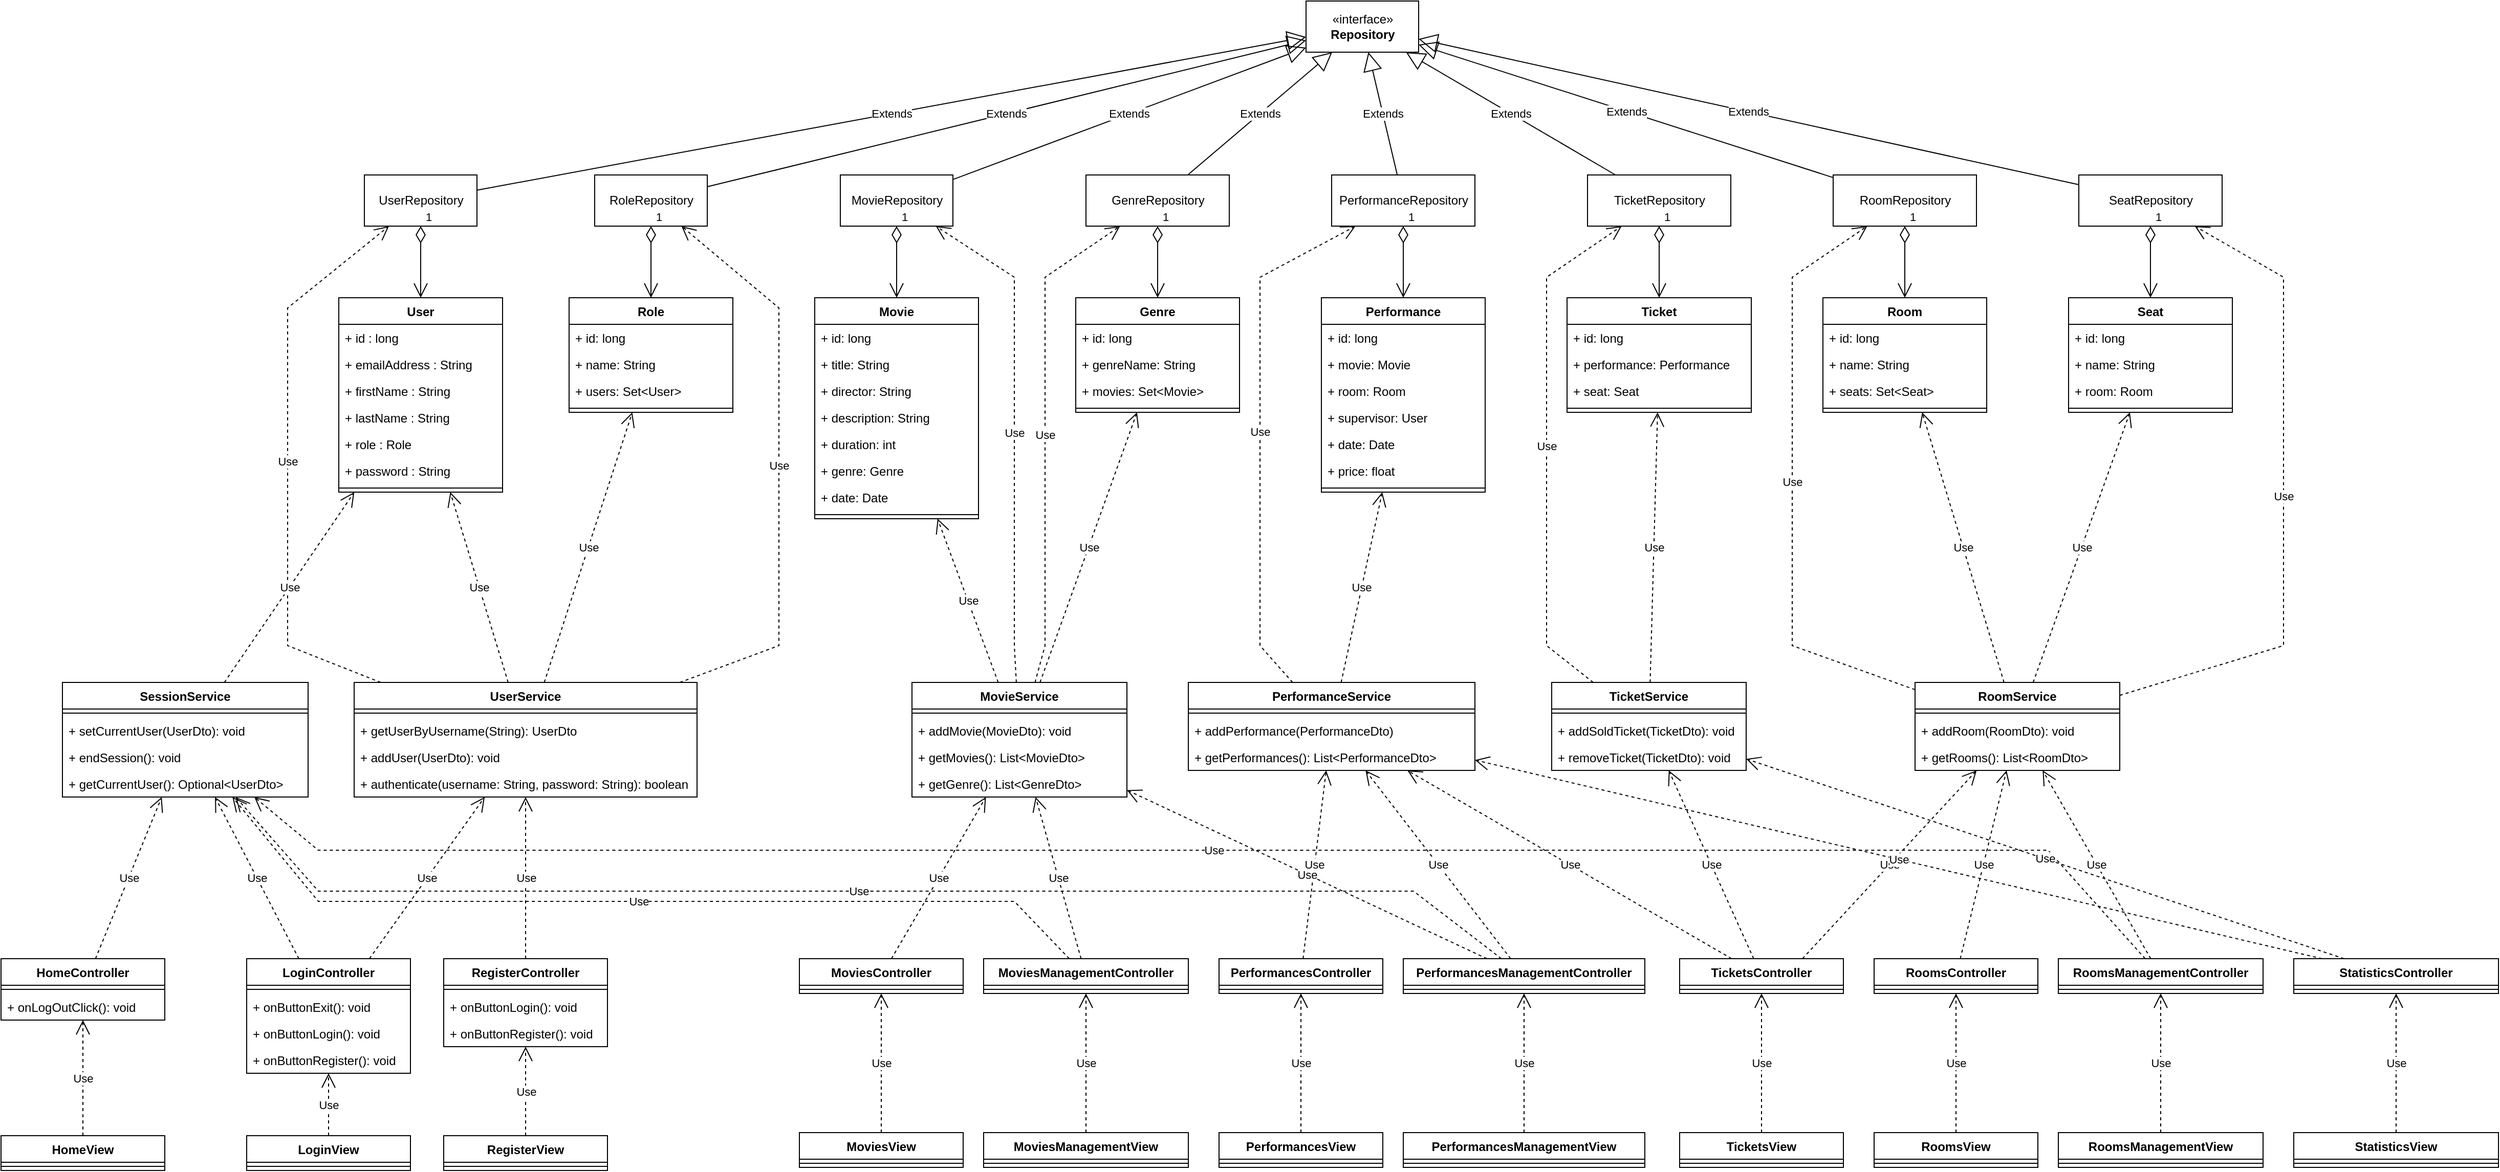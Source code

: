 <mxfile version="20.6.0" type="device"><diagram id="EBhKC8nbtL53mbiLsJLe" name="Strona-1"><mxGraphModel dx="3412" dy="1276" grid="1" gridSize="10" guides="1" tooltips="1" connect="1" arrows="1" fold="1" page="1" pageScale="1" pageWidth="827" pageHeight="1169" math="0" shadow="0"><root><mxCell id="0"/><mxCell id="1" parent="0"/><mxCell id="q-J_MSfsilmLZKgm4KiV-1" value="«interface»&lt;br&gt;&lt;b&gt;Repository&lt;br&gt;&lt;/b&gt;" style="html=1;" parent="1" vertex="1"><mxGeometry x="885" y="10" width="110" height="50" as="geometry"/></mxCell><mxCell id="q-J_MSfsilmLZKgm4KiV-2" value="UserRepository" style="html=1;" parent="1" vertex="1"><mxGeometry x="-35" y="180" width="110" height="50" as="geometry"/></mxCell><mxCell id="q-J_MSfsilmLZKgm4KiV-3" value="MovieRepository" style="html=1;" parent="1" vertex="1"><mxGeometry x="430" y="180" width="110" height="50" as="geometry"/></mxCell><mxCell id="q-J_MSfsilmLZKgm4KiV-4" value="PerformanceRepository" style="html=1;" parent="1" vertex="1"><mxGeometry x="910" y="180" width="140" height="50" as="geometry"/></mxCell><mxCell id="q-J_MSfsilmLZKgm4KiV-5" value="RoleRepository" style="html=1;" parent="1" vertex="1"><mxGeometry x="190" y="180" width="110" height="50" as="geometry"/></mxCell><mxCell id="q-J_MSfsilmLZKgm4KiV-10" value="GenreRepository" style="html=1;" parent="1" vertex="1"><mxGeometry x="670" y="180" width="140" height="50" as="geometry"/></mxCell><mxCell id="q-J_MSfsilmLZKgm4KiV-11" value="TicketRepository" style="html=1;" parent="1" vertex="1"><mxGeometry x="1160" y="180" width="140" height="50" as="geometry"/></mxCell><mxCell id="q-J_MSfsilmLZKgm4KiV-12" value="RoomRepository" style="html=1;" parent="1" vertex="1"><mxGeometry x="1400" y="180" width="140" height="50" as="geometry"/></mxCell><mxCell id="q-J_MSfsilmLZKgm4KiV-13" value="SeatRepository" style="html=1;" parent="1" vertex="1"><mxGeometry x="1640" y="180" width="140" height="50" as="geometry"/></mxCell><mxCell id="q-J_MSfsilmLZKgm4KiV-28" value="Extends" style="endArrow=block;endSize=16;endFill=0;html=1;rounded=0;" parent="1" source="q-J_MSfsilmLZKgm4KiV-2" target="q-J_MSfsilmLZKgm4KiV-1" edge="1"><mxGeometry width="160" relative="1" as="geometry"><mxPoint x="325" y="20" as="sourcePoint"/><mxPoint x="325" y="20" as="targetPoint"/></mxGeometry></mxCell><mxCell id="q-J_MSfsilmLZKgm4KiV-29" value="Extends" style="endArrow=block;endSize=16;endFill=0;html=1;rounded=0;" parent="1" source="q-J_MSfsilmLZKgm4KiV-5" target="q-J_MSfsilmLZKgm4KiV-1" edge="1"><mxGeometry width="160" relative="1" as="geometry"><mxPoint x="469" y="20" as="sourcePoint"/><mxPoint x="469" y="20" as="targetPoint"/></mxGeometry></mxCell><mxCell id="q-J_MSfsilmLZKgm4KiV-30" value="Extends" style="endArrow=block;endSize=16;endFill=0;html=1;rounded=0;" parent="1" source="q-J_MSfsilmLZKgm4KiV-3" target="q-J_MSfsilmLZKgm4KiV-1" edge="1"><mxGeometry width="160" relative="1" as="geometry"><mxPoint x="615" y="20" as="sourcePoint"/><mxPoint x="615" y="20" as="targetPoint"/></mxGeometry></mxCell><mxCell id="q-J_MSfsilmLZKgm4KiV-31" value="Extends" style="endArrow=block;endSize=16;endFill=0;html=1;rounded=0;" parent="1" source="q-J_MSfsilmLZKgm4KiV-10" target="q-J_MSfsilmLZKgm4KiV-1" edge="1"><mxGeometry width="160" relative="1" as="geometry"><mxPoint x="770" y="20" as="sourcePoint"/><mxPoint x="770" y="20" as="targetPoint"/></mxGeometry></mxCell><mxCell id="q-J_MSfsilmLZKgm4KiV-32" value="Extends" style="endArrow=block;endSize=16;endFill=0;html=1;rounded=0;" parent="1" source="q-J_MSfsilmLZKgm4KiV-4" target="q-J_MSfsilmLZKgm4KiV-1" edge="1"><mxGeometry width="160" relative="1" as="geometry"><mxPoint x="940" y="20" as="sourcePoint"/><mxPoint x="940" y="20" as="targetPoint"/></mxGeometry></mxCell><mxCell id="q-J_MSfsilmLZKgm4KiV-33" value="Extends" style="endArrow=block;endSize=16;endFill=0;html=1;rounded=0;" parent="1" source="q-J_MSfsilmLZKgm4KiV-11" target="q-J_MSfsilmLZKgm4KiV-1" edge="1"><mxGeometry width="160" relative="1" as="geometry"><mxPoint x="1110" y="20" as="sourcePoint"/><mxPoint x="1110" y="20" as="targetPoint"/></mxGeometry></mxCell><mxCell id="q-J_MSfsilmLZKgm4KiV-34" value="User" style="swimlane;fontStyle=1;align=center;verticalAlign=top;childLayout=stackLayout;horizontal=1;startSize=26;horizontalStack=0;resizeParent=1;resizeParentMax=0;resizeLast=0;collapsible=1;marginBottom=0;" parent="1" vertex="1"><mxGeometry x="-60" y="300" width="160" height="190" as="geometry"/></mxCell><mxCell id="q-J_MSfsilmLZKgm4KiV-35" value="+ id : long" style="text;strokeColor=none;fillColor=none;align=left;verticalAlign=top;spacingLeft=4;spacingRight=4;overflow=hidden;rotatable=0;points=[[0,0.5],[1,0.5]];portConstraint=eastwest;" parent="q-J_MSfsilmLZKgm4KiV-34" vertex="1"><mxGeometry y="26" width="160" height="26" as="geometry"/></mxCell><mxCell id="q-J_MSfsilmLZKgm4KiV-40" value="+ emailAddress : String" style="text;strokeColor=none;fillColor=none;align=left;verticalAlign=top;spacingLeft=4;spacingRight=4;overflow=hidden;rotatable=0;points=[[0,0.5],[1,0.5]];portConstraint=eastwest;" parent="q-J_MSfsilmLZKgm4KiV-34" vertex="1"><mxGeometry y="52" width="160" height="26" as="geometry"/></mxCell><mxCell id="q-J_MSfsilmLZKgm4KiV-41" value="+ firstName : String" style="text;strokeColor=none;fillColor=none;align=left;verticalAlign=top;spacingLeft=4;spacingRight=4;overflow=hidden;rotatable=0;points=[[0,0.5],[1,0.5]];portConstraint=eastwest;" parent="q-J_MSfsilmLZKgm4KiV-34" vertex="1"><mxGeometry y="78" width="160" height="26" as="geometry"/></mxCell><mxCell id="q-J_MSfsilmLZKgm4KiV-42" value="+ lastName : String" style="text;strokeColor=none;fillColor=none;align=left;verticalAlign=top;spacingLeft=4;spacingRight=4;overflow=hidden;rotatable=0;points=[[0,0.5],[1,0.5]];portConstraint=eastwest;" parent="q-J_MSfsilmLZKgm4KiV-34" vertex="1"><mxGeometry y="104" width="160" height="26" as="geometry"/></mxCell><mxCell id="q-J_MSfsilmLZKgm4KiV-43" value="+ role : Role" style="text;strokeColor=none;fillColor=none;align=left;verticalAlign=top;spacingLeft=4;spacingRight=4;overflow=hidden;rotatable=0;points=[[0,0.5],[1,0.5]];portConstraint=eastwest;" parent="q-J_MSfsilmLZKgm4KiV-34" vertex="1"><mxGeometry y="130" width="160" height="26" as="geometry"/></mxCell><mxCell id="q-J_MSfsilmLZKgm4KiV-45" value="+ password : String" style="text;strokeColor=none;fillColor=none;align=left;verticalAlign=top;spacingLeft=4;spacingRight=4;overflow=hidden;rotatable=0;points=[[0,0.5],[1,0.5]];portConstraint=eastwest;" parent="q-J_MSfsilmLZKgm4KiV-34" vertex="1"><mxGeometry y="156" width="160" height="26" as="geometry"/></mxCell><mxCell id="q-J_MSfsilmLZKgm4KiV-36" value="" style="line;strokeWidth=1;fillColor=none;align=left;verticalAlign=middle;spacingTop=-1;spacingLeft=3;spacingRight=3;rotatable=0;labelPosition=right;points=[];portConstraint=eastwest;strokeColor=inherit;" parent="q-J_MSfsilmLZKgm4KiV-34" vertex="1"><mxGeometry y="182" width="160" height="8" as="geometry"/></mxCell><mxCell id="q-J_MSfsilmLZKgm4KiV-38" value="Extends" style="endArrow=block;endSize=16;endFill=0;html=1;rounded=0;" parent="1" source="q-J_MSfsilmLZKgm4KiV-12" target="q-J_MSfsilmLZKgm4KiV-1" edge="1"><mxGeometry width="160" relative="1" as="geometry"><mxPoint x="1280" y="20" as="sourcePoint"/><mxPoint x="1280" y="20" as="targetPoint"/></mxGeometry></mxCell><mxCell id="q-J_MSfsilmLZKgm4KiV-39" value="Extends" style="endArrow=block;endSize=16;endFill=0;html=1;rounded=0;" parent="1" source="q-J_MSfsilmLZKgm4KiV-13" target="q-J_MSfsilmLZKgm4KiV-1" edge="1"><mxGeometry width="160" relative="1" as="geometry"><mxPoint x="1450" y="20" as="sourcePoint"/><mxPoint x="1450" y="20" as="targetPoint"/></mxGeometry></mxCell><mxCell id="q-J_MSfsilmLZKgm4KiV-46" value="1" style="endArrow=open;html=1;endSize=12;startArrow=diamondThin;startSize=14;startFill=0;edgeStyle=orthogonalEdgeStyle;align=left;verticalAlign=bottom;rounded=0;" parent="1" source="q-J_MSfsilmLZKgm4KiV-2" target="q-J_MSfsilmLZKgm4KiV-34" edge="1"><mxGeometry x="-1" y="3" relative="1" as="geometry"><mxPoint x="20" y="230" as="sourcePoint"/><mxPoint x="20" y="390" as="targetPoint"/></mxGeometry></mxCell><mxCell id="q-J_MSfsilmLZKgm4KiV-66" value="UserService" style="swimlane;fontStyle=1;align=center;verticalAlign=top;childLayout=stackLayout;horizontal=1;startSize=26;horizontalStack=0;resizeParent=1;resizeParentMax=0;resizeLast=0;collapsible=1;marginBottom=0;" parent="1" vertex="1"><mxGeometry x="-45" y="676" width="335" height="112" as="geometry"/></mxCell><mxCell id="q-J_MSfsilmLZKgm4KiV-68" value="" style="line;strokeWidth=1;fillColor=none;align=left;verticalAlign=middle;spacingTop=-1;spacingLeft=3;spacingRight=3;rotatable=0;labelPosition=right;points=[];portConstraint=eastwest;strokeColor=inherit;" parent="q-J_MSfsilmLZKgm4KiV-66" vertex="1"><mxGeometry y="26" width="335" height="8" as="geometry"/></mxCell><mxCell id="q-J_MSfsilmLZKgm4KiV-69" value="+ getUserByUsername(String): UserDto" style="text;strokeColor=none;fillColor=none;align=left;verticalAlign=top;spacingLeft=4;spacingRight=4;overflow=hidden;rotatable=0;points=[[0,0.5],[1,0.5]];portConstraint=eastwest;" parent="q-J_MSfsilmLZKgm4KiV-66" vertex="1"><mxGeometry y="34" width="335" height="26" as="geometry"/></mxCell><mxCell id="q-J_MSfsilmLZKgm4KiV-70" value="+ addUser(UserDto): void" style="text;strokeColor=none;fillColor=none;align=left;verticalAlign=top;spacingLeft=4;spacingRight=4;overflow=hidden;rotatable=0;points=[[0,0.5],[1,0.5]];portConstraint=eastwest;" parent="q-J_MSfsilmLZKgm4KiV-66" vertex="1"><mxGeometry y="60" width="335" height="26" as="geometry"/></mxCell><mxCell id="q-J_MSfsilmLZKgm4KiV-71" value="+ authenticate(username: String, password: String): boolean" style="text;strokeColor=none;fillColor=none;align=left;verticalAlign=top;spacingLeft=4;spacingRight=4;overflow=hidden;rotatable=0;points=[[0,0.5],[1,0.5]];portConstraint=eastwest;" parent="q-J_MSfsilmLZKgm4KiV-66" vertex="1"><mxGeometry y="86" width="335" height="26" as="geometry"/></mxCell><mxCell id="q-J_MSfsilmLZKgm4KiV-72" value="Use" style="endArrow=open;endSize=12;dashed=1;html=1;rounded=0;" parent="1" source="q-J_MSfsilmLZKgm4KiV-66" target="q-J_MSfsilmLZKgm4KiV-34" edge="1"><mxGeometry width="160" relative="1" as="geometry"><mxPoint x="20" y="686" as="sourcePoint"/><mxPoint x="54.346" y="586" as="targetPoint"/></mxGeometry></mxCell><mxCell id="q-J_MSfsilmLZKgm4KiV-77" value="Role" style="swimlane;fontStyle=1;align=center;verticalAlign=top;childLayout=stackLayout;horizontal=1;startSize=26;horizontalStack=0;resizeParent=1;resizeParentMax=0;resizeLast=0;collapsible=1;marginBottom=0;" parent="1" vertex="1"><mxGeometry x="165" y="300" width="160" height="112" as="geometry"/></mxCell><mxCell id="q-J_MSfsilmLZKgm4KiV-98" value="+ id: long" style="text;strokeColor=none;fillColor=none;align=left;verticalAlign=top;spacingLeft=4;spacingRight=4;overflow=hidden;rotatable=0;points=[[0,0.5],[1,0.5]];portConstraint=eastwest;" parent="q-J_MSfsilmLZKgm4KiV-77" vertex="1"><mxGeometry y="26" width="160" height="26" as="geometry"/></mxCell><mxCell id="q-J_MSfsilmLZKgm4KiV-78" value="+ name: String" style="text;strokeColor=none;fillColor=none;align=left;verticalAlign=top;spacingLeft=4;spacingRight=4;overflow=hidden;rotatable=0;points=[[0,0.5],[1,0.5]];portConstraint=eastwest;" parent="q-J_MSfsilmLZKgm4KiV-77" vertex="1"><mxGeometry y="52" width="160" height="26" as="geometry"/></mxCell><mxCell id="q-J_MSfsilmLZKgm4KiV-81" value="+ users: Set&lt;User&gt;" style="text;strokeColor=none;fillColor=none;align=left;verticalAlign=top;spacingLeft=4;spacingRight=4;overflow=hidden;rotatable=0;points=[[0,0.5],[1,0.5]];portConstraint=eastwest;" parent="q-J_MSfsilmLZKgm4KiV-77" vertex="1"><mxGeometry y="78" width="160" height="26" as="geometry"/></mxCell><mxCell id="q-J_MSfsilmLZKgm4KiV-79" value="" style="line;strokeWidth=1;fillColor=none;align=left;verticalAlign=middle;spacingTop=-1;spacingLeft=3;spacingRight=3;rotatable=0;labelPosition=right;points=[];portConstraint=eastwest;strokeColor=inherit;" parent="q-J_MSfsilmLZKgm4KiV-77" vertex="1"><mxGeometry y="104" width="160" height="8" as="geometry"/></mxCell><mxCell id="q-J_MSfsilmLZKgm4KiV-92" value="1" style="endArrow=open;html=1;endSize=12;startArrow=diamondThin;startSize=14;startFill=0;edgeStyle=orthogonalEdgeStyle;align=left;verticalAlign=bottom;rounded=0;" parent="1" source="q-J_MSfsilmLZKgm4KiV-5" target="q-J_MSfsilmLZKgm4KiV-77" edge="1"><mxGeometry x="-1" y="3" relative="1" as="geometry"><mxPoint x="270" y="270" as="sourcePoint"/><mxPoint x="430" y="270" as="targetPoint"/></mxGeometry></mxCell><mxCell id="q-J_MSfsilmLZKgm4KiV-93" value="Use" style="endArrow=open;endSize=12;dashed=1;html=1;rounded=0;" parent="1" source="q-J_MSfsilmLZKgm4KiV-66" target="q-J_MSfsilmLZKgm4KiV-77" edge="1"><mxGeometry width="160" relative="1" as="geometry"><mxPoint x="290" y="596" as="sourcePoint"/><mxPoint x="212.5" y="508" as="targetPoint"/></mxGeometry></mxCell><mxCell id="q-J_MSfsilmLZKgm4KiV-94" value="Movie" style="swimlane;fontStyle=1;align=center;verticalAlign=top;childLayout=stackLayout;horizontal=1;startSize=26;horizontalStack=0;resizeParent=1;resizeParentMax=0;resizeLast=0;collapsible=1;marginBottom=0;" parent="1" vertex="1"><mxGeometry x="405" y="300" width="160" height="216" as="geometry"/></mxCell><mxCell id="q-J_MSfsilmLZKgm4KiV-95" value="+ id: long" style="text;strokeColor=none;fillColor=none;align=left;verticalAlign=top;spacingLeft=4;spacingRight=4;overflow=hidden;rotatable=0;points=[[0,0.5],[1,0.5]];portConstraint=eastwest;" parent="q-J_MSfsilmLZKgm4KiV-94" vertex="1"><mxGeometry y="26" width="160" height="26" as="geometry"/></mxCell><mxCell id="q-J_MSfsilmLZKgm4KiV-100" value="+ title: String" style="text;strokeColor=none;fillColor=none;align=left;verticalAlign=top;spacingLeft=4;spacingRight=4;overflow=hidden;rotatable=0;points=[[0,0.5],[1,0.5]];portConstraint=eastwest;" parent="q-J_MSfsilmLZKgm4KiV-94" vertex="1"><mxGeometry y="52" width="160" height="26" as="geometry"/></mxCell><mxCell id="q-J_MSfsilmLZKgm4KiV-101" value="+ director: String" style="text;strokeColor=none;fillColor=none;align=left;verticalAlign=top;spacingLeft=4;spacingRight=4;overflow=hidden;rotatable=0;points=[[0,0.5],[1,0.5]];portConstraint=eastwest;" parent="q-J_MSfsilmLZKgm4KiV-94" vertex="1"><mxGeometry y="78" width="160" height="26" as="geometry"/></mxCell><mxCell id="q-J_MSfsilmLZKgm4KiV-102" value="+ description: String" style="text;strokeColor=none;fillColor=none;align=left;verticalAlign=top;spacingLeft=4;spacingRight=4;overflow=hidden;rotatable=0;points=[[0,0.5],[1,0.5]];portConstraint=eastwest;" parent="q-J_MSfsilmLZKgm4KiV-94" vertex="1"><mxGeometry y="104" width="160" height="26" as="geometry"/></mxCell><mxCell id="q-J_MSfsilmLZKgm4KiV-103" value="+ duration: int" style="text;strokeColor=none;fillColor=none;align=left;verticalAlign=top;spacingLeft=4;spacingRight=4;overflow=hidden;rotatable=0;points=[[0,0.5],[1,0.5]];portConstraint=eastwest;" parent="q-J_MSfsilmLZKgm4KiV-94" vertex="1"><mxGeometry y="130" width="160" height="26" as="geometry"/></mxCell><mxCell id="q-J_MSfsilmLZKgm4KiV-104" value="+ genre: Genre" style="text;strokeColor=none;fillColor=none;align=left;verticalAlign=top;spacingLeft=4;spacingRight=4;overflow=hidden;rotatable=0;points=[[0,0.5],[1,0.5]];portConstraint=eastwest;" parent="q-J_MSfsilmLZKgm4KiV-94" vertex="1"><mxGeometry y="156" width="160" height="26" as="geometry"/></mxCell><mxCell id="q-J_MSfsilmLZKgm4KiV-109" value="+ date: Date" style="text;strokeColor=none;fillColor=none;align=left;verticalAlign=top;spacingLeft=4;spacingRight=4;overflow=hidden;rotatable=0;points=[[0,0.5],[1,0.5]];portConstraint=eastwest;" parent="q-J_MSfsilmLZKgm4KiV-94" vertex="1"><mxGeometry y="182" width="160" height="26" as="geometry"/></mxCell><mxCell id="q-J_MSfsilmLZKgm4KiV-96" value="" style="line;strokeWidth=1;fillColor=none;align=left;verticalAlign=middle;spacingTop=-1;spacingLeft=3;spacingRight=3;rotatable=0;labelPosition=right;points=[];portConstraint=eastwest;strokeColor=inherit;" parent="q-J_MSfsilmLZKgm4KiV-94" vertex="1"><mxGeometry y="208" width="160" height="8" as="geometry"/></mxCell><mxCell id="q-J_MSfsilmLZKgm4KiV-114" value="1" style="endArrow=open;html=1;endSize=12;startArrow=diamondThin;startSize=14;startFill=0;edgeStyle=orthogonalEdgeStyle;align=left;verticalAlign=bottom;rounded=0;" parent="1" source="q-J_MSfsilmLZKgm4KiV-3" target="q-J_MSfsilmLZKgm4KiV-94" edge="1"><mxGeometry x="-1" y="3" relative="1" as="geometry"><mxPoint x="480" y="270" as="sourcePoint"/><mxPoint x="640" y="270" as="targetPoint"/></mxGeometry></mxCell><mxCell id="q-J_MSfsilmLZKgm4KiV-130" value="Genre" style="swimlane;fontStyle=1;align=center;verticalAlign=top;childLayout=stackLayout;horizontal=1;startSize=26;horizontalStack=0;resizeParent=1;resizeParentMax=0;resizeLast=0;collapsible=1;marginBottom=0;" parent="1" vertex="1"><mxGeometry x="660" y="300" width="160" height="112" as="geometry"/></mxCell><mxCell id="q-J_MSfsilmLZKgm4KiV-131" value="+ id: long" style="text;strokeColor=none;fillColor=none;align=left;verticalAlign=top;spacingLeft=4;spacingRight=4;overflow=hidden;rotatable=0;points=[[0,0.5],[1,0.5]];portConstraint=eastwest;" parent="q-J_MSfsilmLZKgm4KiV-130" vertex="1"><mxGeometry y="26" width="160" height="26" as="geometry"/></mxCell><mxCell id="q-J_MSfsilmLZKgm4KiV-132" value="+ genreName: String" style="text;strokeColor=none;fillColor=none;align=left;verticalAlign=top;spacingLeft=4;spacingRight=4;overflow=hidden;rotatable=0;points=[[0,0.5],[1,0.5]];portConstraint=eastwest;" parent="q-J_MSfsilmLZKgm4KiV-130" vertex="1"><mxGeometry y="52" width="160" height="26" as="geometry"/></mxCell><mxCell id="q-J_MSfsilmLZKgm4KiV-133" value="+ movies: Set&lt;Movie&gt;" style="text;strokeColor=none;fillColor=none;align=left;verticalAlign=top;spacingLeft=4;spacingRight=4;overflow=hidden;rotatable=0;points=[[0,0.5],[1,0.5]];portConstraint=eastwest;" parent="q-J_MSfsilmLZKgm4KiV-130" vertex="1"><mxGeometry y="78" width="160" height="26" as="geometry"/></mxCell><mxCell id="q-J_MSfsilmLZKgm4KiV-134" value="" style="line;strokeWidth=1;fillColor=none;align=left;verticalAlign=middle;spacingTop=-1;spacingLeft=3;spacingRight=3;rotatable=0;labelPosition=right;points=[];portConstraint=eastwest;strokeColor=inherit;" parent="q-J_MSfsilmLZKgm4KiV-130" vertex="1"><mxGeometry y="104" width="160" height="8" as="geometry"/></mxCell><mxCell id="q-J_MSfsilmLZKgm4KiV-135" value="Use" style="endArrow=open;endSize=12;dashed=1;html=1;rounded=0;" parent="1" source="q-J_MSfsilmLZKgm4KiV-66" target="q-J_MSfsilmLZKgm4KiV-2" edge="1"><mxGeometry width="160" relative="1" as="geometry"><mxPoint x="10" y="1000" as="sourcePoint"/><mxPoint x="170" y="1000" as="targetPoint"/><Array as="points"><mxPoint x="-110" y="640"/><mxPoint x="-110" y="310"/></Array></mxGeometry></mxCell><mxCell id="q-J_MSfsilmLZKgm4KiV-136" value="Use" style="endArrow=open;endSize=12;dashed=1;html=1;rounded=0;" parent="1" source="q-J_MSfsilmLZKgm4KiV-66" target="q-J_MSfsilmLZKgm4KiV-5" edge="1"><mxGeometry width="160" relative="1" as="geometry"><mxPoint x="300" y="930" as="sourcePoint"/><mxPoint x="460" y="930" as="targetPoint"/><Array as="points"><mxPoint x="370" y="640"/><mxPoint x="370" y="310"/></Array></mxGeometry></mxCell><mxCell id="q-J_MSfsilmLZKgm4KiV-137" value="1" style="endArrow=open;html=1;endSize=12;startArrow=diamondThin;startSize=14;startFill=0;edgeStyle=orthogonalEdgeStyle;align=left;verticalAlign=bottom;rounded=0;" parent="1" source="q-J_MSfsilmLZKgm4KiV-10" target="q-J_MSfsilmLZKgm4KiV-130" edge="1"><mxGeometry x="-1" y="3" relative="1" as="geometry"><mxPoint x="770" y="250" as="sourcePoint"/><mxPoint x="930" y="250" as="targetPoint"/></mxGeometry></mxCell><mxCell id="q-J_MSfsilmLZKgm4KiV-149" value="Performance" style="swimlane;fontStyle=1;align=center;verticalAlign=top;childLayout=stackLayout;horizontal=1;startSize=26;horizontalStack=0;resizeParent=1;resizeParentMax=0;resizeLast=0;collapsible=1;marginBottom=0;" parent="1" vertex="1"><mxGeometry x="900" y="300" width="160" height="190" as="geometry"/></mxCell><mxCell id="q-J_MSfsilmLZKgm4KiV-150" value="+ id: long" style="text;strokeColor=none;fillColor=none;align=left;verticalAlign=top;spacingLeft=4;spacingRight=4;overflow=hidden;rotatable=0;points=[[0,0.5],[1,0.5]];portConstraint=eastwest;" parent="q-J_MSfsilmLZKgm4KiV-149" vertex="1"><mxGeometry y="26" width="160" height="26" as="geometry"/></mxCell><mxCell id="q-J_MSfsilmLZKgm4KiV-153" value="+ movie: Movie" style="text;strokeColor=none;fillColor=none;align=left;verticalAlign=top;spacingLeft=4;spacingRight=4;overflow=hidden;rotatable=0;points=[[0,0.5],[1,0.5]];portConstraint=eastwest;" parent="q-J_MSfsilmLZKgm4KiV-149" vertex="1"><mxGeometry y="52" width="160" height="26" as="geometry"/></mxCell><mxCell id="q-J_MSfsilmLZKgm4KiV-154" value="+ room: Room" style="text;strokeColor=none;fillColor=none;align=left;verticalAlign=top;spacingLeft=4;spacingRight=4;overflow=hidden;rotatable=0;points=[[0,0.5],[1,0.5]];portConstraint=eastwest;" parent="q-J_MSfsilmLZKgm4KiV-149" vertex="1"><mxGeometry y="78" width="160" height="26" as="geometry"/></mxCell><mxCell id="q-J_MSfsilmLZKgm4KiV-155" value="+ supervisor: User" style="text;strokeColor=none;fillColor=none;align=left;verticalAlign=top;spacingLeft=4;spacingRight=4;overflow=hidden;rotatable=0;points=[[0,0.5],[1,0.5]];portConstraint=eastwest;" parent="q-J_MSfsilmLZKgm4KiV-149" vertex="1"><mxGeometry y="104" width="160" height="26" as="geometry"/></mxCell><mxCell id="q-J_MSfsilmLZKgm4KiV-156" value="+ date: Date" style="text;strokeColor=none;fillColor=none;align=left;verticalAlign=top;spacingLeft=4;spacingRight=4;overflow=hidden;rotatable=0;points=[[0,0.5],[1,0.5]];portConstraint=eastwest;" parent="q-J_MSfsilmLZKgm4KiV-149" vertex="1"><mxGeometry y="130" width="160" height="26" as="geometry"/></mxCell><mxCell id="q-J_MSfsilmLZKgm4KiV-157" value="+ price: float" style="text;strokeColor=none;fillColor=none;align=left;verticalAlign=top;spacingLeft=4;spacingRight=4;overflow=hidden;rotatable=0;points=[[0,0.5],[1,0.5]];portConstraint=eastwest;" parent="q-J_MSfsilmLZKgm4KiV-149" vertex="1"><mxGeometry y="156" width="160" height="26" as="geometry"/></mxCell><mxCell id="q-J_MSfsilmLZKgm4KiV-151" value="" style="line;strokeWidth=1;fillColor=none;align=left;verticalAlign=middle;spacingTop=-1;spacingLeft=3;spacingRight=3;rotatable=0;labelPosition=right;points=[];portConstraint=eastwest;strokeColor=inherit;" parent="q-J_MSfsilmLZKgm4KiV-149" vertex="1"><mxGeometry y="182" width="160" height="8" as="geometry"/></mxCell><mxCell id="q-J_MSfsilmLZKgm4KiV-172" value="1" style="endArrow=open;html=1;endSize=12;startArrow=diamondThin;startSize=14;startFill=0;edgeStyle=orthogonalEdgeStyle;align=left;verticalAlign=bottom;rounded=0;" parent="1" source="q-J_MSfsilmLZKgm4KiV-4" target="q-J_MSfsilmLZKgm4KiV-149" edge="1"><mxGeometry x="-1" y="3" relative="1" as="geometry"><mxPoint x="750" y="240" as="sourcePoint"/><mxPoint x="750" y="310.0" as="targetPoint"/></mxGeometry></mxCell><mxCell id="q-J_MSfsilmLZKgm4KiV-178" value="Ticket" style="swimlane;fontStyle=1;align=center;verticalAlign=top;childLayout=stackLayout;horizontal=1;startSize=26;horizontalStack=0;resizeParent=1;resizeParentMax=0;resizeLast=0;collapsible=1;marginBottom=0;" parent="1" vertex="1"><mxGeometry x="1140" y="300" width="180" height="112" as="geometry"/></mxCell><mxCell id="q-J_MSfsilmLZKgm4KiV-179" value="+ id: long" style="text;strokeColor=none;fillColor=none;align=left;verticalAlign=top;spacingLeft=4;spacingRight=4;overflow=hidden;rotatable=0;points=[[0,0.5],[1,0.5]];portConstraint=eastwest;" parent="q-J_MSfsilmLZKgm4KiV-178" vertex="1"><mxGeometry y="26" width="180" height="26" as="geometry"/></mxCell><mxCell id="q-J_MSfsilmLZKgm4KiV-182" value="+ performance: Performance" style="text;strokeColor=none;fillColor=none;align=left;verticalAlign=top;spacingLeft=4;spacingRight=4;overflow=hidden;rotatable=0;points=[[0,0.5],[1,0.5]];portConstraint=eastwest;" parent="q-J_MSfsilmLZKgm4KiV-178" vertex="1"><mxGeometry y="52" width="180" height="26" as="geometry"/></mxCell><mxCell id="q-J_MSfsilmLZKgm4KiV-183" value="+ seat: Seat" style="text;strokeColor=none;fillColor=none;align=left;verticalAlign=top;spacingLeft=4;spacingRight=4;overflow=hidden;rotatable=0;points=[[0,0.5],[1,0.5]];portConstraint=eastwest;" parent="q-J_MSfsilmLZKgm4KiV-178" vertex="1"><mxGeometry y="78" width="180" height="26" as="geometry"/></mxCell><mxCell id="q-J_MSfsilmLZKgm4KiV-180" value="" style="line;strokeWidth=1;fillColor=none;align=left;verticalAlign=middle;spacingTop=-1;spacingLeft=3;spacingRight=3;rotatable=0;labelPosition=right;points=[];portConstraint=eastwest;strokeColor=inherit;" parent="q-J_MSfsilmLZKgm4KiV-178" vertex="1"><mxGeometry y="104" width="180" height="8" as="geometry"/></mxCell><mxCell id="q-J_MSfsilmLZKgm4KiV-184" value="1" style="endArrow=open;html=1;endSize=12;startArrow=diamondThin;startSize=14;startFill=0;edgeStyle=orthogonalEdgeStyle;align=left;verticalAlign=bottom;rounded=0;" parent="1" source="q-J_MSfsilmLZKgm4KiV-11" target="q-J_MSfsilmLZKgm4KiV-178" edge="1"><mxGeometry x="-1" y="3" relative="1" as="geometry"><mxPoint x="990" y="240" as="sourcePoint"/><mxPoint x="990" y="310" as="targetPoint"/></mxGeometry></mxCell><mxCell id="q-J_MSfsilmLZKgm4KiV-196" value="Room" style="swimlane;fontStyle=1;align=center;verticalAlign=top;childLayout=stackLayout;horizontal=1;startSize=26;horizontalStack=0;resizeParent=1;resizeParentMax=0;resizeLast=0;collapsible=1;marginBottom=0;" parent="1" vertex="1"><mxGeometry x="1390" y="300" width="160" height="112" as="geometry"/></mxCell><mxCell id="q-J_MSfsilmLZKgm4KiV-197" value="+ id: long" style="text;strokeColor=none;fillColor=none;align=left;verticalAlign=top;spacingLeft=4;spacingRight=4;overflow=hidden;rotatable=0;points=[[0,0.5],[1,0.5]];portConstraint=eastwest;" parent="q-J_MSfsilmLZKgm4KiV-196" vertex="1"><mxGeometry y="26" width="160" height="26" as="geometry"/></mxCell><mxCell id="q-J_MSfsilmLZKgm4KiV-200" value="+ name: String" style="text;strokeColor=none;fillColor=none;align=left;verticalAlign=top;spacingLeft=4;spacingRight=4;overflow=hidden;rotatable=0;points=[[0,0.5],[1,0.5]];portConstraint=eastwest;" parent="q-J_MSfsilmLZKgm4KiV-196" vertex="1"><mxGeometry y="52" width="160" height="26" as="geometry"/></mxCell><mxCell id="q-J_MSfsilmLZKgm4KiV-201" value="+ seats: Set&lt;Seat&gt;" style="text;strokeColor=none;fillColor=none;align=left;verticalAlign=top;spacingLeft=4;spacingRight=4;overflow=hidden;rotatable=0;points=[[0,0.5],[1,0.5]];portConstraint=eastwest;" parent="q-J_MSfsilmLZKgm4KiV-196" vertex="1"><mxGeometry y="78" width="160" height="26" as="geometry"/></mxCell><mxCell id="q-J_MSfsilmLZKgm4KiV-198" value="" style="line;strokeWidth=1;fillColor=none;align=left;verticalAlign=middle;spacingTop=-1;spacingLeft=3;spacingRight=3;rotatable=0;labelPosition=right;points=[];portConstraint=eastwest;strokeColor=inherit;" parent="q-J_MSfsilmLZKgm4KiV-196" vertex="1"><mxGeometry y="104" width="160" height="8" as="geometry"/></mxCell><mxCell id="q-J_MSfsilmLZKgm4KiV-213" value="1" style="endArrow=open;html=1;endSize=12;startArrow=diamondThin;startSize=14;startFill=0;edgeStyle=orthogonalEdgeStyle;align=left;verticalAlign=bottom;rounded=0;" parent="1" source="q-J_MSfsilmLZKgm4KiV-12" target="q-J_MSfsilmLZKgm4KiV-196" edge="1"><mxGeometry x="-1" y="3" relative="1" as="geometry"><mxPoint x="1240" y="240" as="sourcePoint"/><mxPoint x="1240" y="310" as="targetPoint"/></mxGeometry></mxCell><mxCell id="q-J_MSfsilmLZKgm4KiV-214" value="Seat" style="swimlane;fontStyle=1;align=center;verticalAlign=top;childLayout=stackLayout;horizontal=1;startSize=26;horizontalStack=0;resizeParent=1;resizeParentMax=0;resizeLast=0;collapsible=1;marginBottom=0;" parent="1" vertex="1"><mxGeometry x="1630" y="300" width="160" height="112" as="geometry"/></mxCell><mxCell id="q-J_MSfsilmLZKgm4KiV-215" value="+ id: long" style="text;strokeColor=none;fillColor=none;align=left;verticalAlign=top;spacingLeft=4;spacingRight=4;overflow=hidden;rotatable=0;points=[[0,0.5],[1,0.5]];portConstraint=eastwest;" parent="q-J_MSfsilmLZKgm4KiV-214" vertex="1"><mxGeometry y="26" width="160" height="26" as="geometry"/></mxCell><mxCell id="q-J_MSfsilmLZKgm4KiV-218" value="+ name: String" style="text;strokeColor=none;fillColor=none;align=left;verticalAlign=top;spacingLeft=4;spacingRight=4;overflow=hidden;rotatable=0;points=[[0,0.5],[1,0.5]];portConstraint=eastwest;" parent="q-J_MSfsilmLZKgm4KiV-214" vertex="1"><mxGeometry y="52" width="160" height="26" as="geometry"/></mxCell><mxCell id="q-J_MSfsilmLZKgm4KiV-219" value="+ room: Room" style="text;strokeColor=none;fillColor=none;align=left;verticalAlign=top;spacingLeft=4;spacingRight=4;overflow=hidden;rotatable=0;points=[[0,0.5],[1,0.5]];portConstraint=eastwest;" parent="q-J_MSfsilmLZKgm4KiV-214" vertex="1"><mxGeometry y="78" width="160" height="26" as="geometry"/></mxCell><mxCell id="q-J_MSfsilmLZKgm4KiV-216" value="" style="line;strokeWidth=1;fillColor=none;align=left;verticalAlign=middle;spacingTop=-1;spacingLeft=3;spacingRight=3;rotatable=0;labelPosition=right;points=[];portConstraint=eastwest;strokeColor=inherit;" parent="q-J_MSfsilmLZKgm4KiV-214" vertex="1"><mxGeometry y="104" width="160" height="8" as="geometry"/></mxCell><mxCell id="q-J_MSfsilmLZKgm4KiV-220" value="1" style="endArrow=open;html=1;endSize=12;startArrow=diamondThin;startSize=14;startFill=0;edgeStyle=orthogonalEdgeStyle;align=left;verticalAlign=bottom;rounded=0;" parent="1" source="q-J_MSfsilmLZKgm4KiV-13" target="q-J_MSfsilmLZKgm4KiV-214" edge="1"><mxGeometry x="-1" y="3" relative="1" as="geometry"><mxPoint x="1480" y="240" as="sourcePoint"/><mxPoint x="1480" y="310" as="targetPoint"/></mxGeometry></mxCell><mxCell id="q-J_MSfsilmLZKgm4KiV-236" value="LoginController" style="swimlane;fontStyle=1;align=center;verticalAlign=top;childLayout=stackLayout;horizontal=1;startSize=26;horizontalStack=0;resizeParent=1;resizeParentMax=0;resizeLast=0;collapsible=1;marginBottom=0;" parent="1" vertex="1"><mxGeometry x="-150" y="946" width="160" height="112" as="geometry"/></mxCell><mxCell id="q-J_MSfsilmLZKgm4KiV-238" value="" style="line;strokeWidth=1;fillColor=none;align=left;verticalAlign=middle;spacingTop=-1;spacingLeft=3;spacingRight=3;rotatable=0;labelPosition=right;points=[];portConstraint=eastwest;strokeColor=inherit;" parent="q-J_MSfsilmLZKgm4KiV-236" vertex="1"><mxGeometry y="26" width="160" height="8" as="geometry"/></mxCell><mxCell id="q-J_MSfsilmLZKgm4KiV-239" value="+ onButtonExit(): void" style="text;strokeColor=none;fillColor=none;align=left;verticalAlign=top;spacingLeft=4;spacingRight=4;overflow=hidden;rotatable=0;points=[[0,0.5],[1,0.5]];portConstraint=eastwest;" parent="q-J_MSfsilmLZKgm4KiV-236" vertex="1"><mxGeometry y="34" width="160" height="26" as="geometry"/></mxCell><mxCell id="q-J_MSfsilmLZKgm4KiV-241" value="+ onButtonLogin(): void" style="text;strokeColor=none;fillColor=none;align=left;verticalAlign=top;spacingLeft=4;spacingRight=4;overflow=hidden;rotatable=0;points=[[0,0.5],[1,0.5]];portConstraint=eastwest;" parent="q-J_MSfsilmLZKgm4KiV-236" vertex="1"><mxGeometry y="60" width="160" height="26" as="geometry"/></mxCell><mxCell id="q-J_MSfsilmLZKgm4KiV-240" value="+ onButtonRegister(): void" style="text;strokeColor=none;fillColor=none;align=left;verticalAlign=top;spacingLeft=4;spacingRight=4;overflow=hidden;rotatable=0;points=[[0,0.5],[1,0.5]];portConstraint=eastwest;" parent="q-J_MSfsilmLZKgm4KiV-236" vertex="1"><mxGeometry y="86" width="160" height="26" as="geometry"/></mxCell><mxCell id="q-J_MSfsilmLZKgm4KiV-242" value="RegisterController" style="swimlane;fontStyle=1;align=center;verticalAlign=top;childLayout=stackLayout;horizontal=1;startSize=26;horizontalStack=0;resizeParent=1;resizeParentMax=0;resizeLast=0;collapsible=1;marginBottom=0;" parent="1" vertex="1"><mxGeometry x="42.5" y="946" width="160" height="86" as="geometry"/></mxCell><mxCell id="q-J_MSfsilmLZKgm4KiV-243" value="" style="line;strokeWidth=1;fillColor=none;align=left;verticalAlign=middle;spacingTop=-1;spacingLeft=3;spacingRight=3;rotatable=0;labelPosition=right;points=[];portConstraint=eastwest;strokeColor=inherit;" parent="q-J_MSfsilmLZKgm4KiV-242" vertex="1"><mxGeometry y="26" width="160" height="8" as="geometry"/></mxCell><mxCell id="q-J_MSfsilmLZKgm4KiV-245" value="+ onButtonLogin(): void" style="text;strokeColor=none;fillColor=none;align=left;verticalAlign=top;spacingLeft=4;spacingRight=4;overflow=hidden;rotatable=0;points=[[0,0.5],[1,0.5]];portConstraint=eastwest;" parent="q-J_MSfsilmLZKgm4KiV-242" vertex="1"><mxGeometry y="34" width="160" height="26" as="geometry"/></mxCell><mxCell id="q-J_MSfsilmLZKgm4KiV-246" value="+ onButtonRegister(): void" style="text;strokeColor=none;fillColor=none;align=left;verticalAlign=top;spacingLeft=4;spacingRight=4;overflow=hidden;rotatable=0;points=[[0,0.5],[1,0.5]];portConstraint=eastwest;" parent="q-J_MSfsilmLZKgm4KiV-242" vertex="1"><mxGeometry y="60" width="160" height="26" as="geometry"/></mxCell><mxCell id="q-J_MSfsilmLZKgm4KiV-247" value="Use" style="endArrow=open;endSize=12;dashed=1;html=1;rounded=0;" parent="1" source="q-J_MSfsilmLZKgm4KiV-236" target="q-J_MSfsilmLZKgm4KiV-66" edge="1"><mxGeometry width="160" relative="1" as="geometry"><mxPoint x="-170" y="806" as="sourcePoint"/><mxPoint x="-10" y="806" as="targetPoint"/></mxGeometry></mxCell><mxCell id="q-J_MSfsilmLZKgm4KiV-248" value="Use" style="endArrow=open;endSize=12;dashed=1;html=1;rounded=0;" parent="1" source="q-J_MSfsilmLZKgm4KiV-242" target="q-J_MSfsilmLZKgm4KiV-66" edge="1"><mxGeometry width="160" relative="1" as="geometry"><mxPoint x="-40" y="1136" as="sourcePoint"/><mxPoint x="120" y="1136" as="targetPoint"/></mxGeometry></mxCell><mxCell id="q-J_MSfsilmLZKgm4KiV-249" value="SessionService" style="swimlane;fontStyle=1;align=center;verticalAlign=top;childLayout=stackLayout;horizontal=1;startSize=26;horizontalStack=0;resizeParent=1;resizeParentMax=0;resizeLast=0;collapsible=1;marginBottom=0;" parent="1" vertex="1"><mxGeometry x="-330" y="676" width="240" height="112" as="geometry"/></mxCell><mxCell id="q-J_MSfsilmLZKgm4KiV-251" value="" style="line;strokeWidth=1;fillColor=none;align=left;verticalAlign=middle;spacingTop=-1;spacingLeft=3;spacingRight=3;rotatable=0;labelPosition=right;points=[];portConstraint=eastwest;strokeColor=inherit;" parent="q-J_MSfsilmLZKgm4KiV-249" vertex="1"><mxGeometry y="26" width="240" height="8" as="geometry"/></mxCell><mxCell id="q-J_MSfsilmLZKgm4KiV-252" value="+ setCurrentUser(UserDto): void" style="text;strokeColor=none;fillColor=none;align=left;verticalAlign=top;spacingLeft=4;spacingRight=4;overflow=hidden;rotatable=0;points=[[0,0.5],[1,0.5]];portConstraint=eastwest;" parent="q-J_MSfsilmLZKgm4KiV-249" vertex="1"><mxGeometry y="34" width="240" height="26" as="geometry"/></mxCell><mxCell id="q-J_MSfsilmLZKgm4KiV-253" value="+ endSession(): void" style="text;strokeColor=none;fillColor=none;align=left;verticalAlign=top;spacingLeft=4;spacingRight=4;overflow=hidden;rotatable=0;points=[[0,0.5],[1,0.5]];portConstraint=eastwest;" parent="q-J_MSfsilmLZKgm4KiV-249" vertex="1"><mxGeometry y="60" width="240" height="26" as="geometry"/></mxCell><mxCell id="q-J_MSfsilmLZKgm4KiV-254" value="+ getCurrentUser(): Optional&lt;UserDto&gt;" style="text;strokeColor=none;fillColor=none;align=left;verticalAlign=top;spacingLeft=4;spacingRight=4;overflow=hidden;rotatable=0;points=[[0,0.5],[1,0.5]];portConstraint=eastwest;" parent="q-J_MSfsilmLZKgm4KiV-249" vertex="1"><mxGeometry y="86" width="240" height="26" as="geometry"/></mxCell><mxCell id="q-J_MSfsilmLZKgm4KiV-255" value="Use" style="endArrow=open;endSize=12;dashed=1;html=1;rounded=0;" parent="1" source="q-J_MSfsilmLZKgm4KiV-236" target="q-J_MSfsilmLZKgm4KiV-249" edge="1"><mxGeometry width="160" relative="1" as="geometry"><mxPoint x="-100" y="883.36" as="sourcePoint"/><mxPoint x="40.395" y="798.0" as="targetPoint"/></mxGeometry></mxCell><mxCell id="q-J_MSfsilmLZKgm4KiV-256" value="Use" style="endArrow=open;endSize=12;dashed=1;html=1;rounded=0;" parent="1" source="q-J_MSfsilmLZKgm4KiV-249" target="q-J_MSfsilmLZKgm4KiV-34" edge="1"><mxGeometry width="160" relative="1" as="geometry"><mxPoint x="-180" y="876" as="sourcePoint"/><mxPoint x="-70" y="578.636" as="targetPoint"/></mxGeometry></mxCell><mxCell id="q-J_MSfsilmLZKgm4KiV-257" value="MovieService" style="swimlane;fontStyle=1;align=center;verticalAlign=top;childLayout=stackLayout;horizontal=1;startSize=26;horizontalStack=0;resizeParent=1;resizeParentMax=0;resizeLast=0;collapsible=1;marginBottom=0;" parent="1" vertex="1"><mxGeometry x="500" y="676" width="210" height="112" as="geometry"/></mxCell><mxCell id="q-J_MSfsilmLZKgm4KiV-259" value="" style="line;strokeWidth=1;fillColor=none;align=left;verticalAlign=middle;spacingTop=-1;spacingLeft=3;spacingRight=3;rotatable=0;labelPosition=right;points=[];portConstraint=eastwest;strokeColor=inherit;" parent="q-J_MSfsilmLZKgm4KiV-257" vertex="1"><mxGeometry y="26" width="210" height="8" as="geometry"/></mxCell><mxCell id="q-J_MSfsilmLZKgm4KiV-260" value="+ addMovie(MovieDto): void" style="text;strokeColor=none;fillColor=none;align=left;verticalAlign=top;spacingLeft=4;spacingRight=4;overflow=hidden;rotatable=0;points=[[0,0.5],[1,0.5]];portConstraint=eastwest;" parent="q-J_MSfsilmLZKgm4KiV-257" vertex="1"><mxGeometry y="34" width="210" height="26" as="geometry"/></mxCell><mxCell id="q-J_MSfsilmLZKgm4KiV-269" value="+ getMovies(): List&lt;MovieDto&gt;" style="text;strokeColor=none;fillColor=none;align=left;verticalAlign=top;spacingLeft=4;spacingRight=4;overflow=hidden;rotatable=0;points=[[0,0.5],[1,0.5]];portConstraint=eastwest;" parent="q-J_MSfsilmLZKgm4KiV-257" vertex="1"><mxGeometry y="60" width="210" height="26" as="geometry"/></mxCell><mxCell id="q-J_MSfsilmLZKgm4KiV-280" value="+ getGenre(): List&lt;GenreDto&gt;" style="text;strokeColor=none;fillColor=none;align=left;verticalAlign=top;spacingLeft=4;spacingRight=4;overflow=hidden;rotatable=0;points=[[0,0.5],[1,0.5]];portConstraint=eastwest;" parent="q-J_MSfsilmLZKgm4KiV-257" vertex="1"><mxGeometry y="86" width="210" height="26" as="geometry"/></mxCell><mxCell id="q-J_MSfsilmLZKgm4KiV-261" value="LoginView" style="swimlane;fontStyle=1;align=center;verticalAlign=top;childLayout=stackLayout;horizontal=1;startSize=26;horizontalStack=0;resizeParent=1;resizeParentMax=0;resizeLast=0;collapsible=1;marginBottom=0;" parent="1" vertex="1"><mxGeometry x="-150" y="1119" width="160" height="34" as="geometry"/></mxCell><mxCell id="q-J_MSfsilmLZKgm4KiV-263" value="" style="line;strokeWidth=1;fillColor=none;align=left;verticalAlign=middle;spacingTop=-1;spacingLeft=3;spacingRight=3;rotatable=0;labelPosition=right;points=[];portConstraint=eastwest;strokeColor=inherit;" parent="q-J_MSfsilmLZKgm4KiV-261" vertex="1"><mxGeometry y="26" width="160" height="8" as="geometry"/></mxCell><mxCell id="q-J_MSfsilmLZKgm4KiV-265" value="RegisterView" style="swimlane;fontStyle=1;align=center;verticalAlign=top;childLayout=stackLayout;horizontal=1;startSize=26;horizontalStack=0;resizeParent=1;resizeParentMax=0;resizeLast=0;collapsible=1;marginBottom=0;" parent="1" vertex="1"><mxGeometry x="42.5" y="1119" width="160" height="34" as="geometry"/></mxCell><mxCell id="q-J_MSfsilmLZKgm4KiV-266" value="" style="line;strokeWidth=1;fillColor=none;align=left;verticalAlign=middle;spacingTop=-1;spacingLeft=3;spacingRight=3;rotatable=0;labelPosition=right;points=[];portConstraint=eastwest;strokeColor=inherit;" parent="q-J_MSfsilmLZKgm4KiV-265" vertex="1"><mxGeometry y="26" width="160" height="8" as="geometry"/></mxCell><mxCell id="q-J_MSfsilmLZKgm4KiV-267" value="Use" style="endArrow=open;endSize=12;dashed=1;html=1;rounded=0;" parent="1" source="q-J_MSfsilmLZKgm4KiV-261" target="q-J_MSfsilmLZKgm4KiV-236" edge="1"><mxGeometry width="160" relative="1" as="geometry"><mxPoint x="-280" y="1099" as="sourcePoint"/><mxPoint x="-120" y="1099" as="targetPoint"/></mxGeometry></mxCell><mxCell id="q-J_MSfsilmLZKgm4KiV-268" value="Use" style="endArrow=open;endSize=12;dashed=1;html=1;rounded=0;" parent="1" source="q-J_MSfsilmLZKgm4KiV-265" target="q-J_MSfsilmLZKgm4KiV-242" edge="1"><mxGeometry width="160" relative="1" as="geometry"><mxPoint x="80" y="1259" as="sourcePoint"/><mxPoint x="240" y="1259" as="targetPoint"/></mxGeometry></mxCell><mxCell id="q-J_MSfsilmLZKgm4KiV-275" value="Use" style="endArrow=open;endSize=12;dashed=1;html=1;rounded=0;" parent="1" source="q-J_MSfsilmLZKgm4KiV-257" target="q-J_MSfsilmLZKgm4KiV-94" edge="1"><mxGeometry width="160" relative="1" as="geometry"><mxPoint x="155" y="686.0" as="sourcePoint"/><mxPoint x="481.928" y="430" as="targetPoint"/></mxGeometry></mxCell><mxCell id="q-J_MSfsilmLZKgm4KiV-276" value="Use" style="endArrow=open;endSize=12;dashed=1;html=1;rounded=0;" parent="1" source="q-J_MSfsilmLZKgm4KiV-257" target="q-J_MSfsilmLZKgm4KiV-130" edge="1"><mxGeometry width="160" relative="1" as="geometry"><mxPoint x="730" y="676" as="sourcePoint"/><mxPoint x="705" y="508" as="targetPoint"/></mxGeometry></mxCell><mxCell id="q-J_MSfsilmLZKgm4KiV-277" value="Use" style="endArrow=open;endSize=12;dashed=1;html=1;rounded=0;" parent="1" source="q-J_MSfsilmLZKgm4KiV-257" target="q-J_MSfsilmLZKgm4KiV-3" edge="1"><mxGeometry width="160" relative="1" as="geometry"><mxPoint x="495" y="990" as="sourcePoint"/><mxPoint x="495" y="926" as="targetPoint"/><Array as="points"><mxPoint x="600" y="640"/><mxPoint x="600" y="280"/></Array></mxGeometry></mxCell><mxCell id="q-J_MSfsilmLZKgm4KiV-279" value="Use" style="endArrow=open;endSize=12;dashed=1;html=1;rounded=0;" parent="1" source="q-J_MSfsilmLZKgm4KiV-257" target="q-J_MSfsilmLZKgm4KiV-10" edge="1"><mxGeometry width="160" relative="1" as="geometry"><mxPoint x="618.738" y="990" as="sourcePoint"/><mxPoint x="533.333" y="240" as="targetPoint"/><Array as="points"><mxPoint x="630" y="640"/><mxPoint x="630" y="280"/></Array></mxGeometry></mxCell><mxCell id="q-J_MSfsilmLZKgm4KiV-281" value="PerformanceService" style="swimlane;fontStyle=1;align=center;verticalAlign=top;childLayout=stackLayout;horizontal=1;startSize=26;horizontalStack=0;resizeParent=1;resizeParentMax=0;resizeLast=0;collapsible=1;marginBottom=0;" parent="1" vertex="1"><mxGeometry x="770" y="676" width="280" height="86" as="geometry"/></mxCell><mxCell id="q-J_MSfsilmLZKgm4KiV-283" value="" style="line;strokeWidth=1;fillColor=none;align=left;verticalAlign=middle;spacingTop=-1;spacingLeft=3;spacingRight=3;rotatable=0;labelPosition=right;points=[];portConstraint=eastwest;strokeColor=inherit;" parent="q-J_MSfsilmLZKgm4KiV-281" vertex="1"><mxGeometry y="26" width="280" height="8" as="geometry"/></mxCell><mxCell id="q-J_MSfsilmLZKgm4KiV-284" value="+ addPerformance(PerformanceDto)" style="text;strokeColor=none;fillColor=none;align=left;verticalAlign=top;spacingLeft=4;spacingRight=4;overflow=hidden;rotatable=0;points=[[0,0.5],[1,0.5]];portConstraint=eastwest;" parent="q-J_MSfsilmLZKgm4KiV-281" vertex="1"><mxGeometry y="34" width="280" height="26" as="geometry"/></mxCell><mxCell id="q-J_MSfsilmLZKgm4KiV-285" value="+ getPerformances(): List&lt;PerformanceDto&gt;" style="text;strokeColor=none;fillColor=none;align=left;verticalAlign=top;spacingLeft=4;spacingRight=4;overflow=hidden;rotatable=0;points=[[0,0.5],[1,0.5]];portConstraint=eastwest;" parent="q-J_MSfsilmLZKgm4KiV-281" vertex="1"><mxGeometry y="60" width="280" height="26" as="geometry"/></mxCell><mxCell id="q-J_MSfsilmLZKgm4KiV-286" value="Use" style="endArrow=open;endSize=12;dashed=1;html=1;rounded=0;" parent="1" source="q-J_MSfsilmLZKgm4KiV-281" target="q-J_MSfsilmLZKgm4KiV-149" edge="1"><mxGeometry width="160" relative="1" as="geometry"><mxPoint x="583.07" y="686" as="sourcePoint"/><mxPoint x="945" y="586" as="targetPoint"/></mxGeometry></mxCell><mxCell id="q-J_MSfsilmLZKgm4KiV-287" value="Use" style="endArrow=open;endSize=12;dashed=1;html=1;rounded=0;" parent="1" source="q-J_MSfsilmLZKgm4KiV-281" target="q-J_MSfsilmLZKgm4KiV-4" edge="1"><mxGeometry width="160" relative="1" as="geometry"><mxPoint x="850" y="920" as="sourcePoint"/><mxPoint x="1010" y="920" as="targetPoint"/><Array as="points"><mxPoint x="840" y="640"/><mxPoint x="840" y="280"/></Array></mxGeometry></mxCell><mxCell id="q-J_MSfsilmLZKgm4KiV-292" value="TicketService" style="swimlane;fontStyle=1;align=center;verticalAlign=top;childLayout=stackLayout;horizontal=1;startSize=26;horizontalStack=0;resizeParent=1;resizeParentMax=0;resizeLast=0;collapsible=1;marginBottom=0;" parent="1" vertex="1"><mxGeometry x="1125" y="676" width="190" height="86" as="geometry"/></mxCell><mxCell id="q-J_MSfsilmLZKgm4KiV-294" value="" style="line;strokeWidth=1;fillColor=none;align=left;verticalAlign=middle;spacingTop=-1;spacingLeft=3;spacingRight=3;rotatable=0;labelPosition=right;points=[];portConstraint=eastwest;strokeColor=inherit;" parent="q-J_MSfsilmLZKgm4KiV-292" vertex="1"><mxGeometry y="26" width="190" height="8" as="geometry"/></mxCell><mxCell id="q-J_MSfsilmLZKgm4KiV-295" value="+ addSoldTicket(TicketDto): void" style="text;strokeColor=none;fillColor=none;align=left;verticalAlign=top;spacingLeft=4;spacingRight=4;overflow=hidden;rotatable=0;points=[[0,0.5],[1,0.5]];portConstraint=eastwest;" parent="q-J_MSfsilmLZKgm4KiV-292" vertex="1"><mxGeometry y="34" width="190" height="26" as="geometry"/></mxCell><mxCell id="q-J_MSfsilmLZKgm4KiV-296" value="+ removeTicket(TicketDto): void" style="text;strokeColor=none;fillColor=none;align=left;verticalAlign=top;spacingLeft=4;spacingRight=4;overflow=hidden;rotatable=0;points=[[0,0.5],[1,0.5]];portConstraint=eastwest;" parent="q-J_MSfsilmLZKgm4KiV-292" vertex="1"><mxGeometry y="60" width="190" height="26" as="geometry"/></mxCell><mxCell id="q-J_MSfsilmLZKgm4KiV-297" value="Use" style="endArrow=open;endSize=12;dashed=1;html=1;rounded=0;" parent="1" source="q-J_MSfsilmLZKgm4KiV-292" target="q-J_MSfsilmLZKgm4KiV-178" edge="1"><mxGeometry width="160" relative="1" as="geometry"><mxPoint x="931.316" y="686.0" as="sourcePoint"/><mxPoint x="1220" y="508" as="targetPoint"/></mxGeometry></mxCell><mxCell id="q-J_MSfsilmLZKgm4KiV-298" value="Use" style="endArrow=open;endSize=12;dashed=1;html=1;rounded=0;" parent="1" source="q-J_MSfsilmLZKgm4KiV-292" target="q-J_MSfsilmLZKgm4KiV-11" edge="1"><mxGeometry width="160" relative="1" as="geometry"><mxPoint x="1240.0" y="990.0" as="sourcePoint"/><mxPoint x="1240.0" y="822" as="targetPoint"/><Array as="points"><mxPoint x="1120" y="640"/><mxPoint x="1120" y="280"/></Array></mxGeometry></mxCell><mxCell id="q-J_MSfsilmLZKgm4KiV-299" value="RoomService" style="swimlane;fontStyle=1;align=center;verticalAlign=top;childLayout=stackLayout;horizontal=1;startSize=26;horizontalStack=0;resizeParent=1;resizeParentMax=0;resizeLast=0;collapsible=1;marginBottom=0;" parent="1" vertex="1"><mxGeometry x="1480" y="676" width="200" height="86" as="geometry"/></mxCell><mxCell id="q-J_MSfsilmLZKgm4KiV-301" value="" style="line;strokeWidth=1;fillColor=none;align=left;verticalAlign=middle;spacingTop=-1;spacingLeft=3;spacingRight=3;rotatable=0;labelPosition=right;points=[];portConstraint=eastwest;strokeColor=inherit;" parent="q-J_MSfsilmLZKgm4KiV-299" vertex="1"><mxGeometry y="26" width="200" height="8" as="geometry"/></mxCell><mxCell id="q-J_MSfsilmLZKgm4KiV-302" value="+ addRoom(RoomDto): void" style="text;strokeColor=none;fillColor=none;align=left;verticalAlign=top;spacingLeft=4;spacingRight=4;overflow=hidden;rotatable=0;points=[[0,0.5],[1,0.5]];portConstraint=eastwest;" parent="q-J_MSfsilmLZKgm4KiV-299" vertex="1"><mxGeometry y="34" width="200" height="26" as="geometry"/></mxCell><mxCell id="q-J_MSfsilmLZKgm4KiV-303" value="+ getRooms(): List&lt;RoomDto&gt;" style="text;strokeColor=none;fillColor=none;align=left;verticalAlign=top;spacingLeft=4;spacingRight=4;overflow=hidden;rotatable=0;points=[[0,0.5],[1,0.5]];portConstraint=eastwest;" parent="q-J_MSfsilmLZKgm4KiV-299" vertex="1"><mxGeometry y="60" width="200" height="26" as="geometry"/></mxCell><mxCell id="q-J_MSfsilmLZKgm4KiV-304" value="Use" style="endArrow=open;endSize=12;dashed=1;html=1;rounded=0;" parent="1" source="q-J_MSfsilmLZKgm4KiV-299" target="q-J_MSfsilmLZKgm4KiV-196" edge="1"><mxGeometry width="160" relative="1" as="geometry"><mxPoint x="1230" y="686" as="sourcePoint"/><mxPoint x="1485.169" y="508" as="targetPoint"/></mxGeometry></mxCell><mxCell id="q-J_MSfsilmLZKgm4KiV-305" value="Use" style="endArrow=open;endSize=12;dashed=1;html=1;rounded=0;" parent="1" source="q-J_MSfsilmLZKgm4KiV-299" target="q-J_MSfsilmLZKgm4KiV-214" edge="1"><mxGeometry width="160" relative="1" as="geometry"><mxPoint x="1570.674" y="686" as="sourcePoint"/><mxPoint x="1674.831" y="508" as="targetPoint"/></mxGeometry></mxCell><mxCell id="q-J_MSfsilmLZKgm4KiV-306" value="Use" style="endArrow=open;endSize=12;dashed=1;html=1;rounded=0;" parent="1" source="q-J_MSfsilmLZKgm4KiV-299" target="q-J_MSfsilmLZKgm4KiV-12" edge="1"><mxGeometry width="160" relative="1" as="geometry"><mxPoint x="1580.674" y="990" as="sourcePoint"/><mxPoint x="1350" y="840" as="targetPoint"/><Array as="points"><mxPoint x="1360" y="640"/><mxPoint x="1360" y="280"/></Array></mxGeometry></mxCell><mxCell id="q-J_MSfsilmLZKgm4KiV-307" value="Use" style="endArrow=open;endSize=12;dashed=1;html=1;rounded=0;" parent="1" source="q-J_MSfsilmLZKgm4KiV-299" target="q-J_MSfsilmLZKgm4KiV-13" edge="1"><mxGeometry width="160" relative="1" as="geometry"><mxPoint x="1619.326" y="990" as="sourcePoint"/><mxPoint x="1694.831" y="822" as="targetPoint"/><Array as="points"><mxPoint x="1840" y="640"/><mxPoint x="1840" y="280"/></Array></mxGeometry></mxCell><mxCell id="q-J_MSfsilmLZKgm4KiV-312" value="Use" style="endArrow=open;endSize=12;dashed=1;html=1;rounded=0;" parent="1" source="Ls1Yfg6qU0yycmfyZzDU-14" target="q-J_MSfsilmLZKgm4KiV-249" edge="1"><mxGeometry width="160" relative="1" as="geometry"><mxPoint x="-302.641" y="946.0" as="sourcePoint"/><mxPoint x="-155.706" y="798" as="targetPoint"/></mxGeometry></mxCell><mxCell id="q-J_MSfsilmLZKgm4KiV-313" value="HomeView" style="swimlane;fontStyle=1;align=center;verticalAlign=top;childLayout=stackLayout;horizontal=1;startSize=26;horizontalStack=0;resizeParent=1;resizeParentMax=0;resizeLast=0;collapsible=1;marginBottom=0;" parent="1" vertex="1"><mxGeometry x="-390" y="1119" width="160" height="34" as="geometry"/></mxCell><mxCell id="q-J_MSfsilmLZKgm4KiV-314" value="" style="line;strokeWidth=1;fillColor=none;align=left;verticalAlign=middle;spacingTop=-1;spacingLeft=3;spacingRight=3;rotatable=0;labelPosition=right;points=[];portConstraint=eastwest;strokeColor=inherit;" parent="q-J_MSfsilmLZKgm4KiV-313" vertex="1"><mxGeometry y="26" width="160" height="8" as="geometry"/></mxCell><mxCell id="q-J_MSfsilmLZKgm4KiV-315" value="Use" style="endArrow=open;endSize=12;dashed=1;html=1;rounded=0;" parent="1" source="q-J_MSfsilmLZKgm4KiV-313" target="Ls1Yfg6qU0yycmfyZzDU-14" edge="1"><mxGeometry width="160" relative="1" as="geometry"><mxPoint x="-287.681" y="956" as="sourcePoint"/><mxPoint x="-310" y="980" as="targetPoint"/></mxGeometry></mxCell><mxCell id="Ls1Yfg6qU0yycmfyZzDU-1" value="MoviesController" style="swimlane;fontStyle=1;align=center;verticalAlign=top;childLayout=stackLayout;horizontal=1;startSize=26;horizontalStack=0;resizeParent=1;resizeParentMax=0;resizeLast=0;collapsible=1;marginBottom=0;" vertex="1" parent="1"><mxGeometry x="390" y="946" width="160" height="34" as="geometry"/></mxCell><mxCell id="Ls1Yfg6qU0yycmfyZzDU-3" value="" style="line;strokeWidth=1;fillColor=none;align=left;verticalAlign=middle;spacingTop=-1;spacingLeft=3;spacingRight=3;rotatable=0;labelPosition=right;points=[];portConstraint=eastwest;strokeColor=inherit;" vertex="1" parent="Ls1Yfg6qU0yycmfyZzDU-1"><mxGeometry y="26" width="160" height="8" as="geometry"/></mxCell><mxCell id="Ls1Yfg6qU0yycmfyZzDU-5" value="MoviesView" style="swimlane;fontStyle=1;align=center;verticalAlign=top;childLayout=stackLayout;horizontal=1;startSize=26;horizontalStack=0;resizeParent=1;resizeParentMax=0;resizeLast=0;collapsible=1;marginBottom=0;" vertex="1" parent="1"><mxGeometry x="390" y="1116" width="160" height="34" as="geometry"/></mxCell><mxCell id="Ls1Yfg6qU0yycmfyZzDU-6" value="" style="line;strokeWidth=1;fillColor=none;align=left;verticalAlign=middle;spacingTop=-1;spacingLeft=3;spacingRight=3;rotatable=0;labelPosition=right;points=[];portConstraint=eastwest;strokeColor=inherit;" vertex="1" parent="Ls1Yfg6qU0yycmfyZzDU-5"><mxGeometry y="26" width="160" height="8" as="geometry"/></mxCell><mxCell id="Ls1Yfg6qU0yycmfyZzDU-7" value="MoviesManagementController" style="swimlane;fontStyle=1;align=center;verticalAlign=top;childLayout=stackLayout;horizontal=1;startSize=26;horizontalStack=0;resizeParent=1;resizeParentMax=0;resizeLast=0;collapsible=1;marginBottom=0;" vertex="1" parent="1"><mxGeometry x="570" y="946" width="200" height="34" as="geometry"/></mxCell><mxCell id="Ls1Yfg6qU0yycmfyZzDU-8" value="" style="line;strokeWidth=1;fillColor=none;align=left;verticalAlign=middle;spacingTop=-1;spacingLeft=3;spacingRight=3;rotatable=0;labelPosition=right;points=[];portConstraint=eastwest;strokeColor=inherit;" vertex="1" parent="Ls1Yfg6qU0yycmfyZzDU-7"><mxGeometry y="26" width="200" height="8" as="geometry"/></mxCell><mxCell id="Ls1Yfg6qU0yycmfyZzDU-9" value="MoviesManagementView" style="swimlane;fontStyle=1;align=center;verticalAlign=top;childLayout=stackLayout;horizontal=1;startSize=26;horizontalStack=0;resizeParent=1;resizeParentMax=0;resizeLast=0;collapsible=1;marginBottom=0;" vertex="1" parent="1"><mxGeometry x="570" y="1116" width="200" height="34" as="geometry"/></mxCell><mxCell id="Ls1Yfg6qU0yycmfyZzDU-10" value="" style="line;strokeWidth=1;fillColor=none;align=left;verticalAlign=middle;spacingTop=-1;spacingLeft=3;spacingRight=3;rotatable=0;labelPosition=right;points=[];portConstraint=eastwest;strokeColor=inherit;" vertex="1" parent="Ls1Yfg6qU0yycmfyZzDU-9"><mxGeometry y="26" width="200" height="8" as="geometry"/></mxCell><mxCell id="Ls1Yfg6qU0yycmfyZzDU-14" value="HomeController" style="swimlane;fontStyle=1;align=center;verticalAlign=top;childLayout=stackLayout;horizontal=1;startSize=26;horizontalStack=0;resizeParent=1;resizeParentMax=0;resizeLast=0;collapsible=1;marginBottom=0;" vertex="1" parent="1"><mxGeometry x="-390" y="946" width="160" height="60" as="geometry"/></mxCell><mxCell id="Ls1Yfg6qU0yycmfyZzDU-15" value="" style="line;strokeWidth=1;fillColor=none;align=left;verticalAlign=middle;spacingTop=-1;spacingLeft=3;spacingRight=3;rotatable=0;labelPosition=right;points=[];portConstraint=eastwest;strokeColor=inherit;" vertex="1" parent="Ls1Yfg6qU0yycmfyZzDU-14"><mxGeometry y="26" width="160" height="8" as="geometry"/></mxCell><mxCell id="Ls1Yfg6qU0yycmfyZzDU-16" value="+ onLogOutClick(): void" style="text;strokeColor=none;fillColor=none;align=left;verticalAlign=top;spacingLeft=4;spacingRight=4;overflow=hidden;rotatable=0;points=[[0,0.5],[1,0.5]];portConstraint=eastwest;" vertex="1" parent="Ls1Yfg6qU0yycmfyZzDU-14"><mxGeometry y="34" width="160" height="26" as="geometry"/></mxCell><mxCell id="Ls1Yfg6qU0yycmfyZzDU-19" value="PerformancesController" style="swimlane;fontStyle=1;align=center;verticalAlign=top;childLayout=stackLayout;horizontal=1;startSize=26;horizontalStack=0;resizeParent=1;resizeParentMax=0;resizeLast=0;collapsible=1;marginBottom=0;" vertex="1" parent="1"><mxGeometry x="800" y="946" width="160" height="34" as="geometry"/></mxCell><mxCell id="Ls1Yfg6qU0yycmfyZzDU-20" value="" style="line;strokeWidth=1;fillColor=none;align=left;verticalAlign=middle;spacingTop=-1;spacingLeft=3;spacingRight=3;rotatable=0;labelPosition=right;points=[];portConstraint=eastwest;strokeColor=inherit;" vertex="1" parent="Ls1Yfg6qU0yycmfyZzDU-19"><mxGeometry y="26" width="160" height="8" as="geometry"/></mxCell><mxCell id="Ls1Yfg6qU0yycmfyZzDU-21" value="PerformancesView" style="swimlane;fontStyle=1;align=center;verticalAlign=top;childLayout=stackLayout;horizontal=1;startSize=26;horizontalStack=0;resizeParent=1;resizeParentMax=0;resizeLast=0;collapsible=1;marginBottom=0;" vertex="1" parent="1"><mxGeometry x="800" y="1116" width="160" height="34" as="geometry"/></mxCell><mxCell id="Ls1Yfg6qU0yycmfyZzDU-22" value="" style="line;strokeWidth=1;fillColor=none;align=left;verticalAlign=middle;spacingTop=-1;spacingLeft=3;spacingRight=3;rotatable=0;labelPosition=right;points=[];portConstraint=eastwest;strokeColor=inherit;" vertex="1" parent="Ls1Yfg6qU0yycmfyZzDU-21"><mxGeometry y="26" width="160" height="8" as="geometry"/></mxCell><mxCell id="Ls1Yfg6qU0yycmfyZzDU-23" value="PerformancesManagementController" style="swimlane;fontStyle=1;align=center;verticalAlign=top;childLayout=stackLayout;horizontal=1;startSize=26;horizontalStack=0;resizeParent=1;resizeParentMax=0;resizeLast=0;collapsible=1;marginBottom=0;" vertex="1" parent="1"><mxGeometry x="980" y="946" width="236" height="34" as="geometry"/></mxCell><mxCell id="Ls1Yfg6qU0yycmfyZzDU-24" value="" style="line;strokeWidth=1;fillColor=none;align=left;verticalAlign=middle;spacingTop=-1;spacingLeft=3;spacingRight=3;rotatable=0;labelPosition=right;points=[];portConstraint=eastwest;strokeColor=inherit;" vertex="1" parent="Ls1Yfg6qU0yycmfyZzDU-23"><mxGeometry y="26" width="236" height="8" as="geometry"/></mxCell><mxCell id="Ls1Yfg6qU0yycmfyZzDU-25" value="PerformancesManagementView" style="swimlane;fontStyle=1;align=center;verticalAlign=top;childLayout=stackLayout;horizontal=1;startSize=26;horizontalStack=0;resizeParent=1;resizeParentMax=0;resizeLast=0;collapsible=1;marginBottom=0;" vertex="1" parent="1"><mxGeometry x="980" y="1116" width="236" height="34" as="geometry"/></mxCell><mxCell id="Ls1Yfg6qU0yycmfyZzDU-26" value="" style="line;strokeWidth=1;fillColor=none;align=left;verticalAlign=middle;spacingTop=-1;spacingLeft=3;spacingRight=3;rotatable=0;labelPosition=right;points=[];portConstraint=eastwest;strokeColor=inherit;" vertex="1" parent="Ls1Yfg6qU0yycmfyZzDU-25"><mxGeometry y="26" width="236" height="8" as="geometry"/></mxCell><mxCell id="Ls1Yfg6qU0yycmfyZzDU-27" value="TicketsController" style="swimlane;fontStyle=1;align=center;verticalAlign=top;childLayout=stackLayout;horizontal=1;startSize=26;horizontalStack=0;resizeParent=1;resizeParentMax=0;resizeLast=0;collapsible=1;marginBottom=0;" vertex="1" parent="1"><mxGeometry x="1250" y="946" width="160" height="34" as="geometry"/></mxCell><mxCell id="Ls1Yfg6qU0yycmfyZzDU-28" value="" style="line;strokeWidth=1;fillColor=none;align=left;verticalAlign=middle;spacingTop=-1;spacingLeft=3;spacingRight=3;rotatable=0;labelPosition=right;points=[];portConstraint=eastwest;strokeColor=inherit;" vertex="1" parent="Ls1Yfg6qU0yycmfyZzDU-27"><mxGeometry y="26" width="160" height="8" as="geometry"/></mxCell><mxCell id="Ls1Yfg6qU0yycmfyZzDU-29" value="TicketsView" style="swimlane;fontStyle=1;align=center;verticalAlign=top;childLayout=stackLayout;horizontal=1;startSize=26;horizontalStack=0;resizeParent=1;resizeParentMax=0;resizeLast=0;collapsible=1;marginBottom=0;" vertex="1" parent="1"><mxGeometry x="1250" y="1116" width="160" height="34" as="geometry"/></mxCell><mxCell id="Ls1Yfg6qU0yycmfyZzDU-30" value="" style="line;strokeWidth=1;fillColor=none;align=left;verticalAlign=middle;spacingTop=-1;spacingLeft=3;spacingRight=3;rotatable=0;labelPosition=right;points=[];portConstraint=eastwest;strokeColor=inherit;" vertex="1" parent="Ls1Yfg6qU0yycmfyZzDU-29"><mxGeometry y="26" width="160" height="8" as="geometry"/></mxCell><mxCell id="Ls1Yfg6qU0yycmfyZzDU-31" value="RoomsController" style="swimlane;fontStyle=1;align=center;verticalAlign=top;childLayout=stackLayout;horizontal=1;startSize=26;horizontalStack=0;resizeParent=1;resizeParentMax=0;resizeLast=0;collapsible=1;marginBottom=0;" vertex="1" parent="1"><mxGeometry x="1440" y="946" width="160" height="34" as="geometry"/></mxCell><mxCell id="Ls1Yfg6qU0yycmfyZzDU-32" value="" style="line;strokeWidth=1;fillColor=none;align=left;verticalAlign=middle;spacingTop=-1;spacingLeft=3;spacingRight=3;rotatable=0;labelPosition=right;points=[];portConstraint=eastwest;strokeColor=inherit;" vertex="1" parent="Ls1Yfg6qU0yycmfyZzDU-31"><mxGeometry y="26" width="160" height="8" as="geometry"/></mxCell><mxCell id="Ls1Yfg6qU0yycmfyZzDU-33" value="RoomsView" style="swimlane;fontStyle=1;align=center;verticalAlign=top;childLayout=stackLayout;horizontal=1;startSize=26;horizontalStack=0;resizeParent=1;resizeParentMax=0;resizeLast=0;collapsible=1;marginBottom=0;" vertex="1" parent="1"><mxGeometry x="1440" y="1116" width="160" height="34" as="geometry"/></mxCell><mxCell id="Ls1Yfg6qU0yycmfyZzDU-34" value="" style="line;strokeWidth=1;fillColor=none;align=left;verticalAlign=middle;spacingTop=-1;spacingLeft=3;spacingRight=3;rotatable=0;labelPosition=right;points=[];portConstraint=eastwest;strokeColor=inherit;" vertex="1" parent="Ls1Yfg6qU0yycmfyZzDU-33"><mxGeometry y="26" width="160" height="8" as="geometry"/></mxCell><mxCell id="Ls1Yfg6qU0yycmfyZzDU-35" value="RoomsManagementController" style="swimlane;fontStyle=1;align=center;verticalAlign=top;childLayout=stackLayout;horizontal=1;startSize=26;horizontalStack=0;resizeParent=1;resizeParentMax=0;resizeLast=0;collapsible=1;marginBottom=0;" vertex="1" parent="1"><mxGeometry x="1620" y="946" width="200" height="34" as="geometry"/></mxCell><mxCell id="Ls1Yfg6qU0yycmfyZzDU-36" value="" style="line;strokeWidth=1;fillColor=none;align=left;verticalAlign=middle;spacingTop=-1;spacingLeft=3;spacingRight=3;rotatable=0;labelPosition=right;points=[];portConstraint=eastwest;strokeColor=inherit;" vertex="1" parent="Ls1Yfg6qU0yycmfyZzDU-35"><mxGeometry y="26" width="200" height="8" as="geometry"/></mxCell><mxCell id="Ls1Yfg6qU0yycmfyZzDU-37" value="RoomsManagementView" style="swimlane;fontStyle=1;align=center;verticalAlign=top;childLayout=stackLayout;horizontal=1;startSize=26;horizontalStack=0;resizeParent=1;resizeParentMax=0;resizeLast=0;collapsible=1;marginBottom=0;" vertex="1" parent="1"><mxGeometry x="1620" y="1116" width="200" height="34" as="geometry"/></mxCell><mxCell id="Ls1Yfg6qU0yycmfyZzDU-38" value="" style="line;strokeWidth=1;fillColor=none;align=left;verticalAlign=middle;spacingTop=-1;spacingLeft=3;spacingRight=3;rotatable=0;labelPosition=right;points=[];portConstraint=eastwest;strokeColor=inherit;" vertex="1" parent="Ls1Yfg6qU0yycmfyZzDU-37"><mxGeometry y="26" width="200" height="8" as="geometry"/></mxCell><mxCell id="Ls1Yfg6qU0yycmfyZzDU-39" value="Use" style="endArrow=open;endSize=12;dashed=1;html=1;rounded=0;" edge="1" parent="1" source="Ls1Yfg6qU0yycmfyZzDU-1" target="q-J_MSfsilmLZKgm4KiV-257"><mxGeometry width="160" relative="1" as="geometry"><mxPoint x="480" y="900" as="sourcePoint"/><mxPoint x="640" y="900" as="targetPoint"/></mxGeometry></mxCell><mxCell id="Ls1Yfg6qU0yycmfyZzDU-40" value="Use" style="endArrow=open;endSize=12;dashed=1;html=1;rounded=0;" edge="1" parent="1" source="Ls1Yfg6qU0yycmfyZzDU-5" target="Ls1Yfg6qU0yycmfyZzDU-1"><mxGeometry width="160" relative="1" as="geometry"><mxPoint x="489.935" y="956" as="sourcePoint"/><mxPoint x="582.273" y="798" as="targetPoint"/></mxGeometry></mxCell><mxCell id="Ls1Yfg6qU0yycmfyZzDU-41" value="Use" style="endArrow=open;endSize=12;dashed=1;html=1;rounded=0;" edge="1" parent="1" source="Ls1Yfg6qU0yycmfyZzDU-9" target="Ls1Yfg6qU0yycmfyZzDU-7"><mxGeometry width="160" relative="1" as="geometry"><mxPoint x="480" y="1126.0" as="sourcePoint"/><mxPoint x="480" y="990" as="targetPoint"/></mxGeometry></mxCell><mxCell id="Ls1Yfg6qU0yycmfyZzDU-42" value="Use" style="endArrow=open;endSize=12;dashed=1;html=1;rounded=0;" edge="1" parent="1" source="Ls1Yfg6qU0yycmfyZzDU-21" target="Ls1Yfg6qU0yycmfyZzDU-19"><mxGeometry width="160" relative="1" as="geometry"><mxPoint x="490" y="1136.0" as="sourcePoint"/><mxPoint x="490" y="1000" as="targetPoint"/></mxGeometry></mxCell><mxCell id="Ls1Yfg6qU0yycmfyZzDU-43" value="Use" style="endArrow=open;endSize=12;dashed=1;html=1;rounded=0;" edge="1" parent="1" source="Ls1Yfg6qU0yycmfyZzDU-25" target="Ls1Yfg6qU0yycmfyZzDU-23"><mxGeometry width="160" relative="1" as="geometry"><mxPoint x="500" y="1146.0" as="sourcePoint"/><mxPoint x="500" y="1010" as="targetPoint"/></mxGeometry></mxCell><mxCell id="Ls1Yfg6qU0yycmfyZzDU-44" value="Use" style="endArrow=open;endSize=12;dashed=1;html=1;rounded=0;" edge="1" parent="1" source="Ls1Yfg6qU0yycmfyZzDU-29" target="Ls1Yfg6qU0yycmfyZzDU-27"><mxGeometry width="160" relative="1" as="geometry"><mxPoint x="510" y="1156.0" as="sourcePoint"/><mxPoint x="510" y="1020" as="targetPoint"/></mxGeometry></mxCell><mxCell id="Ls1Yfg6qU0yycmfyZzDU-45" value="Use" style="endArrow=open;endSize=12;dashed=1;html=1;rounded=0;" edge="1" parent="1" source="Ls1Yfg6qU0yycmfyZzDU-33" target="Ls1Yfg6qU0yycmfyZzDU-31"><mxGeometry width="160" relative="1" as="geometry"><mxPoint x="520" y="1166.0" as="sourcePoint"/><mxPoint x="520" y="1030" as="targetPoint"/></mxGeometry></mxCell><mxCell id="Ls1Yfg6qU0yycmfyZzDU-46" value="Use" style="endArrow=open;endSize=12;dashed=1;html=1;rounded=0;" edge="1" parent="1" source="Ls1Yfg6qU0yycmfyZzDU-37" target="Ls1Yfg6qU0yycmfyZzDU-35"><mxGeometry width="160" relative="1" as="geometry"><mxPoint x="1530" y="1126.0" as="sourcePoint"/><mxPoint x="1530" y="990" as="targetPoint"/></mxGeometry></mxCell><mxCell id="Ls1Yfg6qU0yycmfyZzDU-47" value="Use" style="endArrow=open;endSize=12;dashed=1;html=1;rounded=0;" edge="1" parent="1" source="Ls1Yfg6qU0yycmfyZzDU-35" target="q-J_MSfsilmLZKgm4KiV-299"><mxGeometry width="160" relative="1" as="geometry"><mxPoint x="1730" y="1126.0" as="sourcePoint"/><mxPoint x="1730" y="990" as="targetPoint"/></mxGeometry></mxCell><mxCell id="Ls1Yfg6qU0yycmfyZzDU-48" value="Use" style="endArrow=open;endSize=12;dashed=1;html=1;rounded=0;" edge="1" parent="1" source="Ls1Yfg6qU0yycmfyZzDU-31" target="q-J_MSfsilmLZKgm4KiV-299"><mxGeometry width="160" relative="1" as="geometry"><mxPoint x="1720.246" y="956" as="sourcePoint"/><mxPoint x="1614.672" y="772" as="targetPoint"/></mxGeometry></mxCell><mxCell id="Ls1Yfg6qU0yycmfyZzDU-49" value="Use" style="endArrow=open;endSize=12;dashed=1;html=1;rounded=0;" edge="1" parent="1" source="Ls1Yfg6qU0yycmfyZzDU-27" target="q-J_MSfsilmLZKgm4KiV-292"><mxGeometry width="160" relative="1" as="geometry"><mxPoint x="1534.18" y="956" as="sourcePoint"/><mxPoint x="1579.426" y="772" as="targetPoint"/></mxGeometry></mxCell><mxCell id="Ls1Yfg6qU0yycmfyZzDU-50" value="Use" style="endArrow=open;endSize=12;dashed=1;html=1;rounded=0;exitX=0.75;exitY=0;exitDx=0;exitDy=0;" edge="1" parent="1" source="Ls1Yfg6qU0yycmfyZzDU-27" target="q-J_MSfsilmLZKgm4KiV-299"><mxGeometry width="160" relative="1" as="geometry"><mxPoint x="1544.18" y="966" as="sourcePoint"/><mxPoint x="1589.426" y="782" as="targetPoint"/></mxGeometry></mxCell><mxCell id="Ls1Yfg6qU0yycmfyZzDU-51" value="Use" style="endArrow=open;endSize=12;dashed=1;html=1;rounded=0;" edge="1" parent="1" source="Ls1Yfg6qU0yycmfyZzDU-27" target="q-J_MSfsilmLZKgm4KiV-281"><mxGeometry width="160" relative="1" as="geometry"><mxPoint x="1554.18" y="976" as="sourcePoint"/><mxPoint x="1599.426" y="792" as="targetPoint"/></mxGeometry></mxCell><mxCell id="Ls1Yfg6qU0yycmfyZzDU-52" value="Use" style="endArrow=open;endSize=12;dashed=1;html=1;rounded=0;" edge="1" parent="1" source="Ls1Yfg6qU0yycmfyZzDU-7" target="q-J_MSfsilmLZKgm4KiV-257"><mxGeometry width="160" relative="1" as="geometry"><mxPoint x="489.935" y="956" as="sourcePoint"/><mxPoint x="582.273" y="798" as="targetPoint"/></mxGeometry></mxCell><mxCell id="Ls1Yfg6qU0yycmfyZzDU-53" value="Use" style="endArrow=open;endSize=12;dashed=1;html=1;rounded=0;" edge="1" parent="1" source="Ls1Yfg6qU0yycmfyZzDU-19" target="q-J_MSfsilmLZKgm4KiV-281"><mxGeometry width="160" relative="1" as="geometry"><mxPoint x="675.216" y="956" as="sourcePoint"/><mxPoint x="630.758" y="798" as="targetPoint"/></mxGeometry></mxCell><mxCell id="Ls1Yfg6qU0yycmfyZzDU-56" value="Use" style="endArrow=open;endSize=12;dashed=1;html=1;rounded=0;" edge="1" parent="1" source="Ls1Yfg6qU0yycmfyZzDU-23" target="q-J_MSfsilmLZKgm4KiV-257"><mxGeometry width="160" relative="1" as="geometry"><mxPoint x="892.09" y="956" as="sourcePoint"/><mxPoint x="914.713" y="772" as="targetPoint"/></mxGeometry></mxCell><mxCell id="Ls1Yfg6qU0yycmfyZzDU-57" value="Use" style="endArrow=open;endSize=12;dashed=1;html=1;rounded=0;" edge="1" parent="1" source="Ls1Yfg6qU0yycmfyZzDU-23" target="q-J_MSfsilmLZKgm4KiV-281"><mxGeometry width="160" relative="1" as="geometry"><mxPoint x="1091.687" y="956" as="sourcePoint"/><mxPoint x="924.713" y="782" as="targetPoint"/></mxGeometry></mxCell><mxCell id="Ls1Yfg6qU0yycmfyZzDU-58" value="Use" style="endArrow=open;endSize=12;dashed=1;html=1;rounded=0;" edge="1" parent="1" source="Ls1Yfg6qU0yycmfyZzDU-7" target="q-J_MSfsilmLZKgm4KiV-249"><mxGeometry width="160" relative="1" as="geometry"><mxPoint x="675.216" y="956" as="sourcePoint"/><mxPoint x="630.758" y="798" as="targetPoint"/><Array as="points"><mxPoint x="600" y="890"/><mxPoint x="-80" y="890"/></Array></mxGeometry></mxCell><mxCell id="Ls1Yfg6qU0yycmfyZzDU-59" value="Use" style="endArrow=open;endSize=12;dashed=1;html=1;rounded=0;" edge="1" parent="1" source="Ls1Yfg6qU0yycmfyZzDU-23" target="q-J_MSfsilmLZKgm4KiV-249"><mxGeometry width="160" relative="1" as="geometry"><mxPoint x="1071.719" y="956" as="sourcePoint"/><mxPoint x="720" y="791.199" as="targetPoint"/><Array as="points"><mxPoint x="990" y="880"/><mxPoint x="-80" y="880"/></Array></mxGeometry></mxCell><mxCell id="Ls1Yfg6qU0yycmfyZzDU-60" value="Use" style="endArrow=open;endSize=12;dashed=1;html=1;rounded=0;" edge="1" parent="1" source="Ls1Yfg6qU0yycmfyZzDU-35" target="q-J_MSfsilmLZKgm4KiV-249"><mxGeometry width="160" relative="1" as="geometry"><mxPoint x="1720.246" y="956" as="sourcePoint"/><mxPoint x="1614.672" y="772" as="targetPoint"/><Array as="points"><mxPoint x="1610" y="840"/><mxPoint x="-80" y="840"/></Array></mxGeometry></mxCell><mxCell id="Ls1Yfg6qU0yycmfyZzDU-61" value="StatisticsController" style="swimlane;fontStyle=1;align=center;verticalAlign=top;childLayout=stackLayout;horizontal=1;startSize=26;horizontalStack=0;resizeParent=1;resizeParentMax=0;resizeLast=0;collapsible=1;marginBottom=0;" vertex="1" parent="1"><mxGeometry x="1850" y="946" width="200" height="34" as="geometry"/></mxCell><mxCell id="Ls1Yfg6qU0yycmfyZzDU-62" value="" style="line;strokeWidth=1;fillColor=none;align=left;verticalAlign=middle;spacingTop=-1;spacingLeft=3;spacingRight=3;rotatable=0;labelPosition=right;points=[];portConstraint=eastwest;strokeColor=inherit;" vertex="1" parent="Ls1Yfg6qU0yycmfyZzDU-61"><mxGeometry y="26" width="200" height="8" as="geometry"/></mxCell><mxCell id="Ls1Yfg6qU0yycmfyZzDU-63" value="StatisticsView" style="swimlane;fontStyle=1;align=center;verticalAlign=top;childLayout=stackLayout;horizontal=1;startSize=26;horizontalStack=0;resizeParent=1;resizeParentMax=0;resizeLast=0;collapsible=1;marginBottom=0;" vertex="1" parent="1"><mxGeometry x="1850" y="1116" width="200" height="34" as="geometry"/></mxCell><mxCell id="Ls1Yfg6qU0yycmfyZzDU-64" value="" style="line;strokeWidth=1;fillColor=none;align=left;verticalAlign=middle;spacingTop=-1;spacingLeft=3;spacingRight=3;rotatable=0;labelPosition=right;points=[];portConstraint=eastwest;strokeColor=inherit;" vertex="1" parent="Ls1Yfg6qU0yycmfyZzDU-63"><mxGeometry y="26" width="200" height="8" as="geometry"/></mxCell><mxCell id="Ls1Yfg6qU0yycmfyZzDU-66" value="Use" style="endArrow=open;endSize=12;dashed=1;html=1;rounded=0;" edge="1" parent="1" source="Ls1Yfg6qU0yycmfyZzDU-63" target="Ls1Yfg6qU0yycmfyZzDU-61"><mxGeometry width="160" relative="1" as="geometry"><mxPoint x="1730.0" y="1126" as="sourcePoint"/><mxPoint x="1730.0" y="990" as="targetPoint"/></mxGeometry></mxCell><mxCell id="Ls1Yfg6qU0yycmfyZzDU-67" value="Use" style="endArrow=open;endSize=12;dashed=1;html=1;rounded=0;" edge="1" parent="1" source="Ls1Yfg6qU0yycmfyZzDU-61" target="q-J_MSfsilmLZKgm4KiV-292"><mxGeometry width="160" relative="1" as="geometry"><mxPoint x="1960.0" y="1126" as="sourcePoint"/><mxPoint x="1960.0" y="990" as="targetPoint"/></mxGeometry></mxCell><mxCell id="Ls1Yfg6qU0yycmfyZzDU-68" value="Use" style="endArrow=open;endSize=12;dashed=1;html=1;rounded=0;" edge="1" parent="1" source="Ls1Yfg6qU0yycmfyZzDU-61" target="q-J_MSfsilmLZKgm4KiV-281"><mxGeometry width="160" relative="1" as="geometry"><mxPoint x="1909.139" y="956" as="sourcePoint"/><mxPoint x="1325" y="760.753" as="targetPoint"/></mxGeometry></mxCell></root></mxGraphModel></diagram></mxfile>